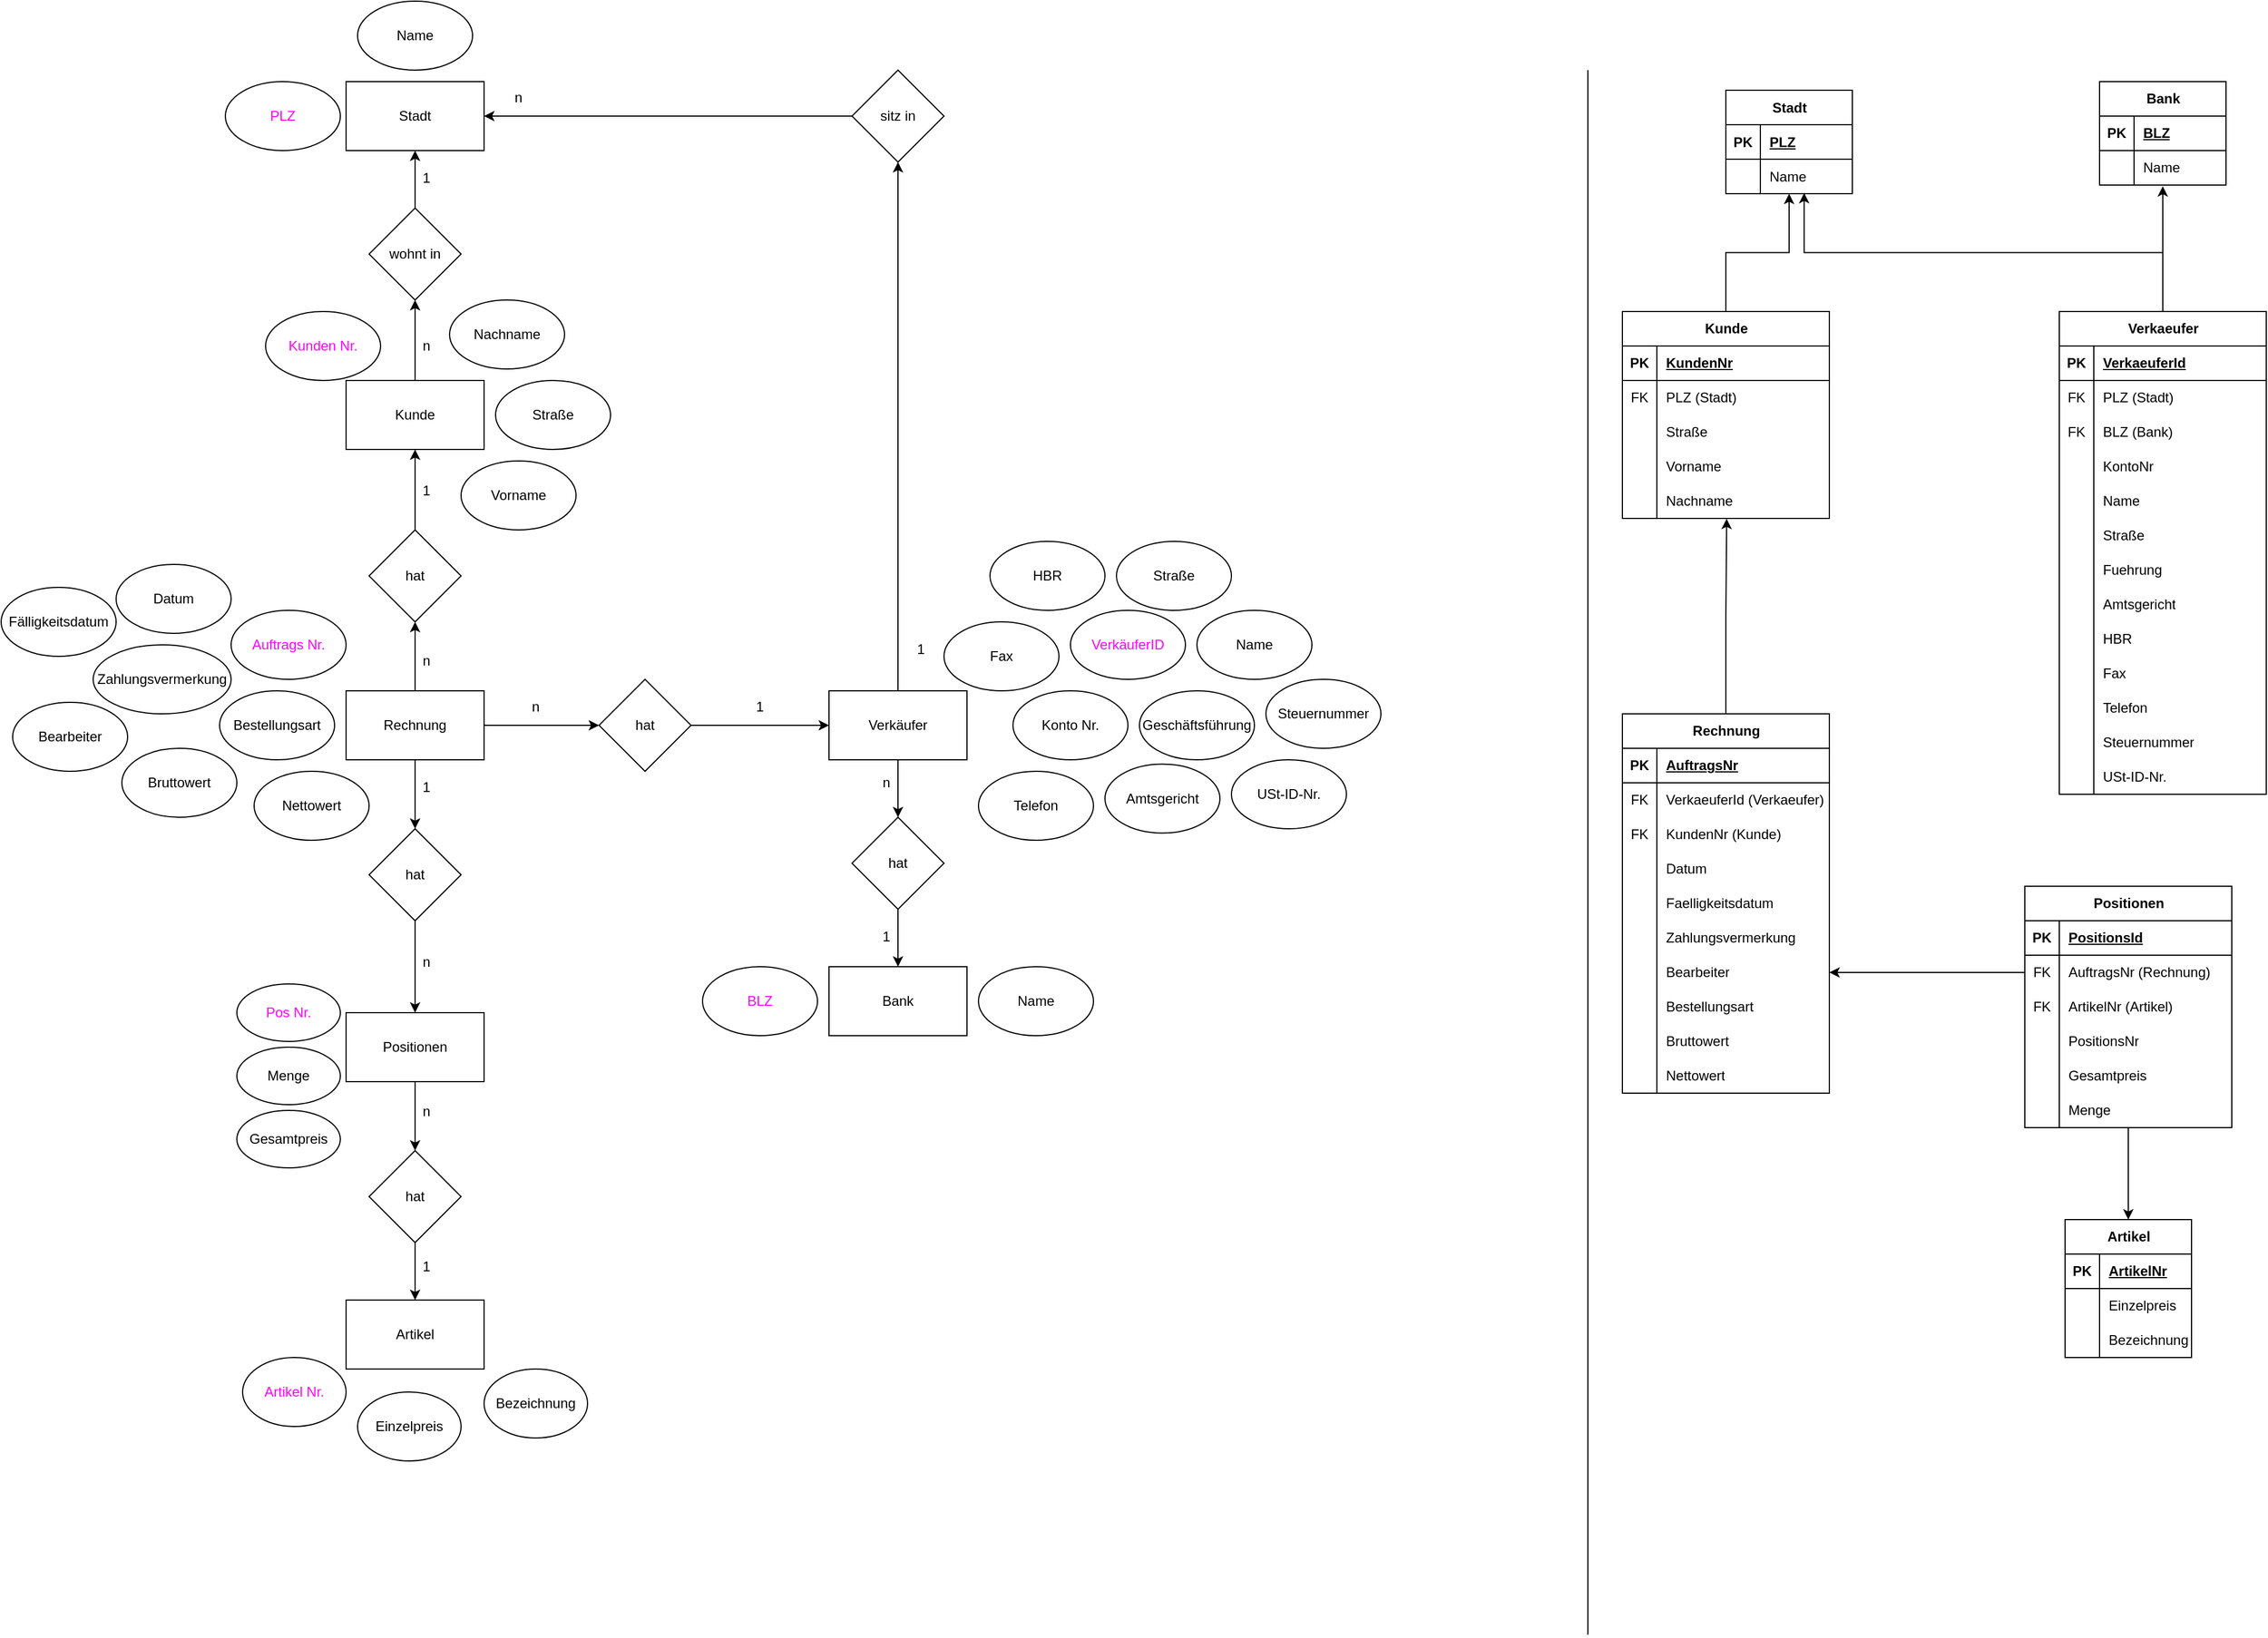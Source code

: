 <mxfile version="24.4.3" type="device">
  <diagram id="R2lEEEUBdFMjLlhIrx00" name="Page-1">
    <mxGraphModel dx="2431" dy="2447" grid="1" gridSize="10" guides="1" tooltips="1" connect="1" arrows="1" fold="1" page="1" pageScale="1" pageWidth="850" pageHeight="1100" math="0" shadow="0" extFonts="Permanent Marker^https://fonts.googleapis.com/css?family=Permanent+Marker">
      <root>
        <mxCell id="0" />
        <mxCell id="1" parent="0" />
        <mxCell id="IlKgG2UdCQ-N60_oD-nC-17" value="" style="edgeStyle=orthogonalEdgeStyle;rounded=0;orthogonalLoop=1;jettySize=auto;html=1;" parent="1" source="IlKgG2UdCQ-N60_oD-nC-8" target="IlKgG2UdCQ-N60_oD-nC-16" edge="1">
          <mxGeometry relative="1" as="geometry" />
        </mxCell>
        <mxCell id="IlKgG2UdCQ-N60_oD-nC-35" value="" style="edgeStyle=orthogonalEdgeStyle;rounded=0;orthogonalLoop=1;jettySize=auto;html=1;" parent="1" source="IlKgG2UdCQ-N60_oD-nC-8" target="IlKgG2UdCQ-N60_oD-nC-34" edge="1">
          <mxGeometry relative="1" as="geometry" />
        </mxCell>
        <mxCell id="IlKgG2UdCQ-N60_oD-nC-56" value="" style="edgeStyle=orthogonalEdgeStyle;rounded=0;orthogonalLoop=1;jettySize=auto;html=1;" parent="1" source="IlKgG2UdCQ-N60_oD-nC-8" target="IlKgG2UdCQ-N60_oD-nC-55" edge="1">
          <mxGeometry relative="1" as="geometry" />
        </mxCell>
        <mxCell id="IlKgG2UdCQ-N60_oD-nC-8" value="Rechnung" style="rounded=0;whiteSpace=wrap;html=1;" parent="1" vertex="1">
          <mxGeometry x="340" y="160" width="120" height="60" as="geometry" />
        </mxCell>
        <mxCell id="IlKgG2UdCQ-N60_oD-nC-9" value="&lt;font style=&quot;&quot; color=&quot;#ff00ff&quot;&gt;Auftrags Nr.&lt;/font&gt;" style="ellipse;whiteSpace=wrap;html=1;" parent="1" vertex="1">
          <mxGeometry x="240" y="90" width="100" height="60" as="geometry" />
        </mxCell>
        <mxCell id="IlKgG2UdCQ-N60_oD-nC-11" value="Datum" style="ellipse;whiteSpace=wrap;html=1;" parent="1" vertex="1">
          <mxGeometry x="140" y="50" width="100" height="60" as="geometry" />
        </mxCell>
        <mxCell id="IlKgG2UdCQ-N60_oD-nC-12" value="Bearbeiter" style="ellipse;whiteSpace=wrap;html=1;" parent="1" vertex="1">
          <mxGeometry x="50" y="170" width="100" height="60" as="geometry" />
        </mxCell>
        <mxCell id="IlKgG2UdCQ-N60_oD-nC-13" value="Bestellungsart" style="ellipse;whiteSpace=wrap;html=1;" parent="1" vertex="1">
          <mxGeometry x="230" y="160" width="100" height="60" as="geometry" />
        </mxCell>
        <mxCell id="IlKgG2UdCQ-N60_oD-nC-19" value="" style="edgeStyle=orthogonalEdgeStyle;rounded=0;orthogonalLoop=1;jettySize=auto;html=1;" parent="1" source="IlKgG2UdCQ-N60_oD-nC-16" target="IlKgG2UdCQ-N60_oD-nC-18" edge="1">
          <mxGeometry relative="1" as="geometry">
            <mxPoint x="400" y="400" as="sourcePoint" />
          </mxGeometry>
        </mxCell>
        <mxCell id="IlKgG2UdCQ-N60_oD-nC-16" value="hat" style="rhombus;whiteSpace=wrap;html=1;rounded=0;" parent="1" vertex="1">
          <mxGeometry x="360" y="280" width="80" height="80" as="geometry" />
        </mxCell>
        <mxCell id="IlKgG2UdCQ-N60_oD-nC-21" value="" style="edgeStyle=orthogonalEdgeStyle;rounded=0;orthogonalLoop=1;jettySize=auto;html=1;" parent="1" source="IlKgG2UdCQ-N60_oD-nC-18" target="IlKgG2UdCQ-N60_oD-nC-20" edge="1">
          <mxGeometry relative="1" as="geometry" />
        </mxCell>
        <mxCell id="IlKgG2UdCQ-N60_oD-nC-18" value="Positionen" style="whiteSpace=wrap;html=1;rounded=0;" parent="1" vertex="1">
          <mxGeometry x="340" y="440" width="120" height="60" as="geometry" />
        </mxCell>
        <mxCell id="IlKgG2UdCQ-N60_oD-nC-23" value="" style="edgeStyle=orthogonalEdgeStyle;rounded=0;orthogonalLoop=1;jettySize=auto;html=1;" parent="1" source="IlKgG2UdCQ-N60_oD-nC-20" target="IlKgG2UdCQ-N60_oD-nC-22" edge="1">
          <mxGeometry relative="1" as="geometry" />
        </mxCell>
        <mxCell id="IlKgG2UdCQ-N60_oD-nC-20" value="hat" style="rhombus;whiteSpace=wrap;html=1;rounded=0;" parent="1" vertex="1">
          <mxGeometry x="360" y="560" width="80" height="80" as="geometry" />
        </mxCell>
        <mxCell id="IlKgG2UdCQ-N60_oD-nC-22" value="Artikel" style="whiteSpace=wrap;html=1;rounded=0;" parent="1" vertex="1">
          <mxGeometry x="340" y="690" width="120" height="60" as="geometry" />
        </mxCell>
        <mxCell id="IlKgG2UdCQ-N60_oD-nC-24" value="Nettowert" style="ellipse;whiteSpace=wrap;html=1;" parent="1" vertex="1">
          <mxGeometry x="260" y="230" width="100" height="60" as="geometry" />
        </mxCell>
        <mxCell id="IlKgG2UdCQ-N60_oD-nC-25" value="Bruttowert" style="ellipse;whiteSpace=wrap;html=1;" parent="1" vertex="1">
          <mxGeometry x="145" y="210" width="100" height="60" as="geometry" />
        </mxCell>
        <mxCell id="IlKgG2UdCQ-N60_oD-nC-26" value="&lt;font style=&quot;&quot; color=&quot;#ff00ff&quot;&gt;Artikel Nr.&lt;/font&gt;" style="ellipse;whiteSpace=wrap;html=1;" parent="1" vertex="1">
          <mxGeometry x="250" y="740" width="90" height="60" as="geometry" />
        </mxCell>
        <mxCell id="IlKgG2UdCQ-N60_oD-nC-27" value="Bezeichnung" style="ellipse;whiteSpace=wrap;html=1;" parent="1" vertex="1">
          <mxGeometry x="460" y="750" width="90" height="60" as="geometry" />
        </mxCell>
        <mxCell id="IlKgG2UdCQ-N60_oD-nC-28" value="Einzelpreis" style="ellipse;whiteSpace=wrap;html=1;" parent="1" vertex="1">
          <mxGeometry x="350" y="770" width="90" height="60" as="geometry" />
        </mxCell>
        <mxCell id="IlKgG2UdCQ-N60_oD-nC-29" value="Fälligkeitsdatum" style="ellipse;whiteSpace=wrap;html=1;" parent="1" vertex="1">
          <mxGeometry x="40" y="70" width="100" height="60" as="geometry" />
        </mxCell>
        <mxCell id="IlKgG2UdCQ-N60_oD-nC-30" value="Zahlungsvermerkung" style="ellipse;whiteSpace=wrap;html=1;" parent="1" vertex="1">
          <mxGeometry x="120" y="120" width="120" height="60" as="geometry" />
        </mxCell>
        <mxCell id="IlKgG2UdCQ-N60_oD-nC-31" value="&lt;font style=&quot;&quot; color=&quot;#ff00ff&quot;&gt;Pos Nr.&lt;/font&gt;" style="ellipse;whiteSpace=wrap;html=1;" parent="1" vertex="1">
          <mxGeometry x="245" y="415" width="90" height="50" as="geometry" />
        </mxCell>
        <mxCell id="IlKgG2UdCQ-N60_oD-nC-44" value="" style="edgeStyle=orthogonalEdgeStyle;rounded=0;orthogonalLoop=1;jettySize=auto;html=1;" parent="1" source="IlKgG2UdCQ-N60_oD-nC-32" target="IlKgG2UdCQ-N60_oD-nC-43" edge="1">
          <mxGeometry relative="1" as="geometry" />
        </mxCell>
        <mxCell id="IlKgG2UdCQ-N60_oD-nC-32" value="Kunde" style="whiteSpace=wrap;html=1;rounded=0;" parent="1" vertex="1">
          <mxGeometry x="340" y="-110" width="120" height="60" as="geometry" />
        </mxCell>
        <mxCell id="IlKgG2UdCQ-N60_oD-nC-36" value="" style="edgeStyle=orthogonalEdgeStyle;rounded=0;orthogonalLoop=1;jettySize=auto;html=1;" parent="1" source="IlKgG2UdCQ-N60_oD-nC-34" target="IlKgG2UdCQ-N60_oD-nC-32" edge="1">
          <mxGeometry relative="1" as="geometry" />
        </mxCell>
        <mxCell id="IlKgG2UdCQ-N60_oD-nC-34" value="hat" style="rhombus;whiteSpace=wrap;html=1;rounded=0;" parent="1" vertex="1">
          <mxGeometry x="360" y="20" width="80" height="80" as="geometry" />
        </mxCell>
        <mxCell id="IlKgG2UdCQ-N60_oD-nC-37" value="&lt;font style=&quot;&quot; color=&quot;#ff00ff&quot;&gt;Kunden Nr.&lt;/font&gt;" style="ellipse;whiteSpace=wrap;html=1;" parent="1" vertex="1">
          <mxGeometry x="270" y="-170" width="100" height="60" as="geometry" />
        </mxCell>
        <mxCell id="IlKgG2UdCQ-N60_oD-nC-38" value="Vorname" style="ellipse;whiteSpace=wrap;html=1;" parent="1" vertex="1">
          <mxGeometry x="440" y="-40" width="100" height="60" as="geometry" />
        </mxCell>
        <mxCell id="IlKgG2UdCQ-N60_oD-nC-39" value="Nachname" style="ellipse;whiteSpace=wrap;html=1;" parent="1" vertex="1">
          <mxGeometry x="430" y="-180" width="100" height="60" as="geometry" />
        </mxCell>
        <mxCell id="IlKgG2UdCQ-N60_oD-nC-40" value="Straße" style="ellipse;whiteSpace=wrap;html=1;" parent="1" vertex="1">
          <mxGeometry x="470" y="-110" width="100" height="60" as="geometry" />
        </mxCell>
        <mxCell id="IlKgG2UdCQ-N60_oD-nC-46" value="" style="edgeStyle=orthogonalEdgeStyle;rounded=0;orthogonalLoop=1;jettySize=auto;html=1;" parent="1" source="IlKgG2UdCQ-N60_oD-nC-43" target="IlKgG2UdCQ-N60_oD-nC-45" edge="1">
          <mxGeometry relative="1" as="geometry" />
        </mxCell>
        <mxCell id="IlKgG2UdCQ-N60_oD-nC-43" value="wohnt in" style="rhombus;whiteSpace=wrap;html=1;rounded=0;" parent="1" vertex="1">
          <mxGeometry x="360" y="-260" width="80" height="80" as="geometry" />
        </mxCell>
        <mxCell id="IlKgG2UdCQ-N60_oD-nC-45" value="Stadt" style="whiteSpace=wrap;html=1;rounded=0;" parent="1" vertex="1">
          <mxGeometry x="340" y="-370" width="120" height="60" as="geometry" />
        </mxCell>
        <mxCell id="IlKgG2UdCQ-N60_oD-nC-47" value="&lt;font style=&quot;&quot; color=&quot;#ff00ff&quot;&gt;PLZ&lt;/font&gt;" style="ellipse;whiteSpace=wrap;html=1;" parent="1" vertex="1">
          <mxGeometry x="235" y="-370" width="100" height="60" as="geometry" />
        </mxCell>
        <mxCell id="IlKgG2UdCQ-N60_oD-nC-51" value="Name" style="ellipse;whiteSpace=wrap;html=1;" parent="1" vertex="1">
          <mxGeometry x="350" y="-440" width="100" height="60" as="geometry" />
        </mxCell>
        <mxCell id="IlKgG2UdCQ-N60_oD-nC-53" value="Menge" style="ellipse;whiteSpace=wrap;html=1;" parent="1" vertex="1">
          <mxGeometry x="245" y="470" width="90" height="50" as="geometry" />
        </mxCell>
        <mxCell id="IlKgG2UdCQ-N60_oD-nC-54" value="Gesamtpreis" style="ellipse;whiteSpace=wrap;html=1;" parent="1" vertex="1">
          <mxGeometry x="245" y="525" width="90" height="50" as="geometry" />
        </mxCell>
        <mxCell id="IlKgG2UdCQ-N60_oD-nC-58" value="" style="edgeStyle=orthogonalEdgeStyle;rounded=0;orthogonalLoop=1;jettySize=auto;html=1;" parent="1" source="IlKgG2UdCQ-N60_oD-nC-55" target="IlKgG2UdCQ-N60_oD-nC-57" edge="1">
          <mxGeometry relative="1" as="geometry" />
        </mxCell>
        <mxCell id="IlKgG2UdCQ-N60_oD-nC-55" value="hat" style="rhombus;whiteSpace=wrap;html=1;rounded=0;" parent="1" vertex="1">
          <mxGeometry x="560" y="150" width="80" height="80" as="geometry" />
        </mxCell>
        <mxCell id="IlKgG2UdCQ-N60_oD-nC-64" value="" style="edgeStyle=orthogonalEdgeStyle;rounded=0;orthogonalLoop=1;jettySize=auto;html=1;" parent="1" source="IlKgG2UdCQ-N60_oD-nC-57" edge="1">
          <mxGeometry relative="1" as="geometry">
            <mxPoint x="820" y="270" as="targetPoint" />
          </mxGeometry>
        </mxCell>
        <mxCell id="IlKgG2UdCQ-N60_oD-nC-106" value="" style="edgeStyle=orthogonalEdgeStyle;rounded=0;orthogonalLoop=1;jettySize=auto;html=1;" parent="1" source="IlKgG2UdCQ-N60_oD-nC-57" target="IlKgG2UdCQ-N60_oD-nC-105" edge="1">
          <mxGeometry relative="1" as="geometry" />
        </mxCell>
        <mxCell id="IlKgG2UdCQ-N60_oD-nC-57" value="Verkäufer" style="whiteSpace=wrap;html=1;rounded=0;" parent="1" vertex="1">
          <mxGeometry x="760" y="160" width="120" height="60" as="geometry" />
        </mxCell>
        <mxCell id="IlKgG2UdCQ-N60_oD-nC-59" value="Name" style="ellipse;whiteSpace=wrap;html=1;" parent="1" vertex="1">
          <mxGeometry x="1080" y="90" width="100" height="60" as="geometry" />
        </mxCell>
        <mxCell id="IlKgG2UdCQ-N60_oD-nC-60" value="Straße" style="ellipse;whiteSpace=wrap;html=1;" parent="1" vertex="1">
          <mxGeometry x="1010" y="30" width="100" height="60" as="geometry" />
        </mxCell>
        <mxCell id="IlKgG2UdCQ-N60_oD-nC-62" value="Geschäftsführung" style="ellipse;whiteSpace=wrap;html=1;" parent="1" vertex="1">
          <mxGeometry x="1030" y="160" width="100" height="60" as="geometry" />
        </mxCell>
        <mxCell id="IlKgG2UdCQ-N60_oD-nC-67" value="Name" style="ellipse;whiteSpace=wrap;html=1;" parent="1" vertex="1">
          <mxGeometry x="890" y="400" width="100" height="60" as="geometry" />
        </mxCell>
        <mxCell id="IlKgG2UdCQ-N60_oD-nC-68" value="Steuernummer" style="ellipse;whiteSpace=wrap;html=1;" parent="1" vertex="1">
          <mxGeometry x="1140" y="150" width="100" height="60" as="geometry" />
        </mxCell>
        <mxCell id="IlKgG2UdCQ-N60_oD-nC-73" value="" style="edgeStyle=orthogonalEdgeStyle;rounded=0;orthogonalLoop=1;jettySize=auto;html=1;" parent="1" source="IlKgG2UdCQ-N60_oD-nC-70" target="IlKgG2UdCQ-N60_oD-nC-72" edge="1">
          <mxGeometry relative="1" as="geometry" />
        </mxCell>
        <mxCell id="IlKgG2UdCQ-N60_oD-nC-70" value="hat" style="rhombus;whiteSpace=wrap;html=1;rounded=0;" parent="1" vertex="1">
          <mxGeometry x="780" y="270" width="80" height="80" as="geometry" />
        </mxCell>
        <mxCell id="IlKgG2UdCQ-N60_oD-nC-72" value="Bank" style="whiteSpace=wrap;html=1;rounded=0;" parent="1" vertex="1">
          <mxGeometry x="760" y="400" width="120" height="60" as="geometry" />
        </mxCell>
        <mxCell id="IlKgG2UdCQ-N60_oD-nC-74" value="Konto Nr." style="ellipse;whiteSpace=wrap;html=1;" parent="1" vertex="1">
          <mxGeometry x="920" y="160" width="100" height="60" as="geometry" />
        </mxCell>
        <mxCell id="IlKgG2UdCQ-N60_oD-nC-75" value="&lt;font color=&quot;#ff00ff&quot;&gt;BLZ&lt;/font&gt;" style="ellipse;whiteSpace=wrap;html=1;" parent="1" vertex="1">
          <mxGeometry x="650" y="400" width="100" height="60" as="geometry" />
        </mxCell>
        <mxCell id="IlKgG2UdCQ-N60_oD-nC-76" value="USt-ID-Nr." style="ellipse;whiteSpace=wrap;html=1;" parent="1" vertex="1">
          <mxGeometry x="1110" y="220" width="100" height="60" as="geometry" />
        </mxCell>
        <mxCell id="IlKgG2UdCQ-N60_oD-nC-78" value="Telefon" style="ellipse;whiteSpace=wrap;html=1;" parent="1" vertex="1">
          <mxGeometry x="890" y="230" width="100" height="60" as="geometry" />
        </mxCell>
        <mxCell id="IlKgG2UdCQ-N60_oD-nC-79" value="Fax" style="ellipse;whiteSpace=wrap;html=1;" parent="1" vertex="1">
          <mxGeometry x="860" y="100" width="100" height="60" as="geometry" />
        </mxCell>
        <mxCell id="IlKgG2UdCQ-N60_oD-nC-88" value="HBR" style="ellipse;whiteSpace=wrap;html=1;" parent="1" vertex="1">
          <mxGeometry x="900" y="30" width="100" height="60" as="geometry" />
        </mxCell>
        <mxCell id="IlKgG2UdCQ-N60_oD-nC-89" value="Amtsgericht" style="ellipse;whiteSpace=wrap;html=1;" parent="1" vertex="1">
          <mxGeometry x="1000" y="223.75" width="100" height="60" as="geometry" />
        </mxCell>
        <mxCell id="IlKgG2UdCQ-N60_oD-nC-90" value="n" style="text;html=1;align=center;verticalAlign=middle;whiteSpace=wrap;rounded=0;" parent="1" vertex="1">
          <mxGeometry x="780" y="225" width="60" height="30" as="geometry" />
        </mxCell>
        <mxCell id="IlKgG2UdCQ-N60_oD-nC-92" value="1" style="text;html=1;align=center;verticalAlign=middle;whiteSpace=wrap;rounded=0;" parent="1" vertex="1">
          <mxGeometry x="780" y="360" width="60" height="27.5" as="geometry" />
        </mxCell>
        <mxCell id="IlKgG2UdCQ-N60_oD-nC-94" value="n" style="text;html=1;align=center;verticalAlign=middle;whiteSpace=wrap;rounded=0;" parent="1" vertex="1">
          <mxGeometry x="475" y="160" width="60" height="27.5" as="geometry" />
        </mxCell>
        <mxCell id="IlKgG2UdCQ-N60_oD-nC-95" value="1" style="text;html=1;align=center;verticalAlign=middle;whiteSpace=wrap;rounded=0;" parent="1" vertex="1">
          <mxGeometry x="670" y="160" width="60" height="27.5" as="geometry" />
        </mxCell>
        <mxCell id="IlKgG2UdCQ-N60_oD-nC-96" value="1" style="text;html=1;align=center;verticalAlign=middle;whiteSpace=wrap;rounded=0;" parent="1" vertex="1">
          <mxGeometry x="380" y="230" width="60" height="27.5" as="geometry" />
        </mxCell>
        <mxCell id="IlKgG2UdCQ-N60_oD-nC-97" value="n" style="text;html=1;align=center;verticalAlign=middle;whiteSpace=wrap;rounded=0;" parent="1" vertex="1">
          <mxGeometry x="380" y="382.5" width="60" height="27.5" as="geometry" />
        </mxCell>
        <mxCell id="IlKgG2UdCQ-N60_oD-nC-98" value="n" style="text;html=1;align=center;verticalAlign=middle;whiteSpace=wrap;rounded=0;" parent="1" vertex="1">
          <mxGeometry x="380" y="512.5" width="60" height="27.5" as="geometry" />
        </mxCell>
        <mxCell id="IlKgG2UdCQ-N60_oD-nC-99" value="1" style="text;html=1;align=center;verticalAlign=middle;whiteSpace=wrap;rounded=0;" parent="1" vertex="1">
          <mxGeometry x="380" y="647.5" width="60" height="27.5" as="geometry" />
        </mxCell>
        <mxCell id="IlKgG2UdCQ-N60_oD-nC-100" value="n" style="text;html=1;align=center;verticalAlign=middle;whiteSpace=wrap;rounded=0;" parent="1" vertex="1">
          <mxGeometry x="380" y="120" width="60" height="27.5" as="geometry" />
        </mxCell>
        <mxCell id="IlKgG2UdCQ-N60_oD-nC-101" value="1" style="text;html=1;align=center;verticalAlign=middle;whiteSpace=wrap;rounded=0;" parent="1" vertex="1">
          <mxGeometry x="380" y="-27.5" width="60" height="27.5" as="geometry" />
        </mxCell>
        <mxCell id="IlKgG2UdCQ-N60_oD-nC-102" value="n" style="text;html=1;align=center;verticalAlign=middle;whiteSpace=wrap;rounded=0;" parent="1" vertex="1">
          <mxGeometry x="380" y="-153.75" width="60" height="27.5" as="geometry" />
        </mxCell>
        <mxCell id="IlKgG2UdCQ-N60_oD-nC-103" value="1" style="text;html=1;align=center;verticalAlign=middle;whiteSpace=wrap;rounded=0;" parent="1" vertex="1">
          <mxGeometry x="380" y="-300" width="60" height="27.5" as="geometry" />
        </mxCell>
        <mxCell id="IlKgG2UdCQ-N60_oD-nC-108" value="" style="edgeStyle=orthogonalEdgeStyle;rounded=0;orthogonalLoop=1;jettySize=auto;html=1;entryX=1;entryY=0.5;entryDx=0;entryDy=0;" parent="1" source="IlKgG2UdCQ-N60_oD-nC-105" target="IlKgG2UdCQ-N60_oD-nC-45" edge="1">
          <mxGeometry relative="1" as="geometry">
            <mxPoint x="720" y="-340" as="targetPoint" />
          </mxGeometry>
        </mxCell>
        <mxCell id="IlKgG2UdCQ-N60_oD-nC-105" value="sitz in" style="rhombus;whiteSpace=wrap;html=1;rounded=0;" parent="1" vertex="1">
          <mxGeometry x="780" y="-380" width="80" height="80" as="geometry" />
        </mxCell>
        <mxCell id="IlKgG2UdCQ-N60_oD-nC-109" value="n" style="text;html=1;align=center;verticalAlign=middle;whiteSpace=wrap;rounded=0;" parent="1" vertex="1">
          <mxGeometry x="460" y="-370" width="60" height="27.5" as="geometry" />
        </mxCell>
        <mxCell id="IlKgG2UdCQ-N60_oD-nC-110" value="1" style="text;html=1;align=center;verticalAlign=middle;whiteSpace=wrap;rounded=0;" parent="1" vertex="1">
          <mxGeometry x="810" y="110" width="60" height="27.5" as="geometry" />
        </mxCell>
        <mxCell id="IlKgG2UdCQ-N60_oD-nC-111" value="&lt;font color=&quot;#ff00ff&quot;&gt;VerkäuferID&lt;/font&gt;" style="ellipse;whiteSpace=wrap;html=1;" parent="1" vertex="1">
          <mxGeometry x="970" y="90" width="100" height="60" as="geometry" />
        </mxCell>
        <mxCell id="IlKgG2UdCQ-N60_oD-nC-113" value="Stadt" style="shape=table;startSize=30;container=1;collapsible=1;childLayout=tableLayout;fixedRows=1;rowLines=0;fontStyle=1;align=center;resizeLast=1;html=1;" parent="1" vertex="1">
          <mxGeometry x="1540" y="-362.5" width="110" height="90" as="geometry" />
        </mxCell>
        <mxCell id="IlKgG2UdCQ-N60_oD-nC-114" value="" style="shape=tableRow;horizontal=0;startSize=0;swimlaneHead=0;swimlaneBody=0;fillColor=none;collapsible=0;dropTarget=0;points=[[0,0.5],[1,0.5]];portConstraint=eastwest;top=0;left=0;right=0;bottom=1;" parent="IlKgG2UdCQ-N60_oD-nC-113" vertex="1">
          <mxGeometry y="30" width="110" height="30" as="geometry" />
        </mxCell>
        <mxCell id="IlKgG2UdCQ-N60_oD-nC-115" value="PK" style="shape=partialRectangle;connectable=0;fillColor=none;top=0;left=0;bottom=0;right=0;fontStyle=1;overflow=hidden;whiteSpace=wrap;html=1;" parent="IlKgG2UdCQ-N60_oD-nC-114" vertex="1">
          <mxGeometry width="30" height="30" as="geometry">
            <mxRectangle width="30" height="30" as="alternateBounds" />
          </mxGeometry>
        </mxCell>
        <mxCell id="IlKgG2UdCQ-N60_oD-nC-116" value="PLZ" style="shape=partialRectangle;connectable=0;fillColor=none;top=0;left=0;bottom=0;right=0;align=left;spacingLeft=6;fontStyle=5;overflow=hidden;whiteSpace=wrap;html=1;" parent="IlKgG2UdCQ-N60_oD-nC-114" vertex="1">
          <mxGeometry x="30" width="80" height="30" as="geometry">
            <mxRectangle width="80" height="30" as="alternateBounds" />
          </mxGeometry>
        </mxCell>
        <mxCell id="IlKgG2UdCQ-N60_oD-nC-117" value="" style="shape=tableRow;horizontal=0;startSize=0;swimlaneHead=0;swimlaneBody=0;fillColor=none;collapsible=0;dropTarget=0;points=[[0,0.5],[1,0.5]];portConstraint=eastwest;top=0;left=0;right=0;bottom=0;" parent="IlKgG2UdCQ-N60_oD-nC-113" vertex="1">
          <mxGeometry y="60" width="110" height="30" as="geometry" />
        </mxCell>
        <mxCell id="IlKgG2UdCQ-N60_oD-nC-118" value="" style="shape=partialRectangle;connectable=0;fillColor=none;top=0;left=0;bottom=0;right=0;editable=1;overflow=hidden;whiteSpace=wrap;html=1;" parent="IlKgG2UdCQ-N60_oD-nC-117" vertex="1">
          <mxGeometry width="30" height="30" as="geometry">
            <mxRectangle width="30" height="30" as="alternateBounds" />
          </mxGeometry>
        </mxCell>
        <mxCell id="IlKgG2UdCQ-N60_oD-nC-119" value="Name" style="shape=partialRectangle;connectable=0;fillColor=none;top=0;left=0;bottom=0;right=0;align=left;spacingLeft=6;overflow=hidden;whiteSpace=wrap;html=1;" parent="IlKgG2UdCQ-N60_oD-nC-117" vertex="1">
          <mxGeometry x="30" width="80" height="30" as="geometry">
            <mxRectangle width="80" height="30" as="alternateBounds" />
          </mxGeometry>
        </mxCell>
        <mxCell id="IlKgG2UdCQ-N60_oD-nC-126" value="" style="endArrow=none;html=1;rounded=0;" parent="1" edge="1">
          <mxGeometry width="50" height="50" relative="1" as="geometry">
            <mxPoint x="1420" y="981.176" as="sourcePoint" />
            <mxPoint x="1420" y="-380" as="targetPoint" />
          </mxGeometry>
        </mxCell>
        <mxCell id="IlKgG2UdCQ-N60_oD-nC-193" style="edgeStyle=orthogonalEdgeStyle;rounded=0;orthogonalLoop=1;jettySize=auto;html=1;entryX=0.5;entryY=1;entryDx=0;entryDy=0;" parent="1" source="IlKgG2UdCQ-N60_oD-nC-179" target="IlKgG2UdCQ-N60_oD-nC-113" edge="1">
          <mxGeometry relative="1" as="geometry" />
        </mxCell>
        <mxCell id="IlKgG2UdCQ-N60_oD-nC-179" value="Kunde" style="shape=table;startSize=30;container=1;collapsible=1;childLayout=tableLayout;fixedRows=1;rowLines=0;fontStyle=1;align=center;resizeLast=1;html=1;" parent="1" vertex="1">
          <mxGeometry x="1450" y="-170" width="180" height="180" as="geometry" />
        </mxCell>
        <mxCell id="IlKgG2UdCQ-N60_oD-nC-180" value="" style="shape=tableRow;horizontal=0;startSize=0;swimlaneHead=0;swimlaneBody=0;fillColor=none;collapsible=0;dropTarget=0;points=[[0,0.5],[1,0.5]];portConstraint=eastwest;top=0;left=0;right=0;bottom=1;" parent="IlKgG2UdCQ-N60_oD-nC-179" vertex="1">
          <mxGeometry y="30" width="180" height="30" as="geometry" />
        </mxCell>
        <mxCell id="IlKgG2UdCQ-N60_oD-nC-181" value="PK" style="shape=partialRectangle;connectable=0;fillColor=none;top=0;left=0;bottom=0;right=0;fontStyle=1;overflow=hidden;whiteSpace=wrap;html=1;" parent="IlKgG2UdCQ-N60_oD-nC-180" vertex="1">
          <mxGeometry width="30" height="30" as="geometry">
            <mxRectangle width="30" height="30" as="alternateBounds" />
          </mxGeometry>
        </mxCell>
        <mxCell id="IlKgG2UdCQ-N60_oD-nC-182" value="KundenNr" style="shape=partialRectangle;connectable=0;fillColor=none;top=0;left=0;bottom=0;right=0;align=left;spacingLeft=6;fontStyle=5;overflow=hidden;whiteSpace=wrap;html=1;" parent="IlKgG2UdCQ-N60_oD-nC-180" vertex="1">
          <mxGeometry x="30" width="150" height="30" as="geometry">
            <mxRectangle width="150" height="30" as="alternateBounds" />
          </mxGeometry>
        </mxCell>
        <mxCell id="IlKgG2UdCQ-N60_oD-nC-183" value="" style="shape=tableRow;horizontal=0;startSize=0;swimlaneHead=0;swimlaneBody=0;fillColor=none;collapsible=0;dropTarget=0;points=[[0,0.5],[1,0.5]];portConstraint=eastwest;top=0;left=0;right=0;bottom=0;" parent="IlKgG2UdCQ-N60_oD-nC-179" vertex="1">
          <mxGeometry y="60" width="180" height="30" as="geometry" />
        </mxCell>
        <mxCell id="IlKgG2UdCQ-N60_oD-nC-184" value="FK" style="shape=partialRectangle;connectable=0;fillColor=none;top=0;left=0;bottom=0;right=0;editable=1;overflow=hidden;whiteSpace=wrap;html=1;" parent="IlKgG2UdCQ-N60_oD-nC-183" vertex="1">
          <mxGeometry width="30" height="30" as="geometry">
            <mxRectangle width="30" height="30" as="alternateBounds" />
          </mxGeometry>
        </mxCell>
        <mxCell id="IlKgG2UdCQ-N60_oD-nC-185" value="PLZ (Stadt)" style="shape=partialRectangle;connectable=0;fillColor=none;top=0;left=0;bottom=0;right=0;align=left;spacingLeft=6;overflow=hidden;whiteSpace=wrap;html=1;" parent="IlKgG2UdCQ-N60_oD-nC-183" vertex="1">
          <mxGeometry x="30" width="150" height="30" as="geometry">
            <mxRectangle width="150" height="30" as="alternateBounds" />
          </mxGeometry>
        </mxCell>
        <mxCell id="IlKgG2UdCQ-N60_oD-nC-186" value="" style="shape=tableRow;horizontal=0;startSize=0;swimlaneHead=0;swimlaneBody=0;fillColor=none;collapsible=0;dropTarget=0;points=[[0,0.5],[1,0.5]];portConstraint=eastwest;top=0;left=0;right=0;bottom=0;" parent="IlKgG2UdCQ-N60_oD-nC-179" vertex="1">
          <mxGeometry y="90" width="180" height="30" as="geometry" />
        </mxCell>
        <mxCell id="IlKgG2UdCQ-N60_oD-nC-187" value="" style="shape=partialRectangle;connectable=0;fillColor=none;top=0;left=0;bottom=0;right=0;editable=1;overflow=hidden;whiteSpace=wrap;html=1;" parent="IlKgG2UdCQ-N60_oD-nC-186" vertex="1">
          <mxGeometry width="30" height="30" as="geometry">
            <mxRectangle width="30" height="30" as="alternateBounds" />
          </mxGeometry>
        </mxCell>
        <mxCell id="IlKgG2UdCQ-N60_oD-nC-188" value="Straße" style="shape=partialRectangle;connectable=0;fillColor=none;top=0;left=0;bottom=0;right=0;align=left;spacingLeft=6;overflow=hidden;whiteSpace=wrap;html=1;" parent="IlKgG2UdCQ-N60_oD-nC-186" vertex="1">
          <mxGeometry x="30" width="150" height="30" as="geometry">
            <mxRectangle width="150" height="30" as="alternateBounds" />
          </mxGeometry>
        </mxCell>
        <mxCell id="IlKgG2UdCQ-N60_oD-nC-189" value="" style="shape=tableRow;horizontal=0;startSize=0;swimlaneHead=0;swimlaneBody=0;fillColor=none;collapsible=0;dropTarget=0;points=[[0,0.5],[1,0.5]];portConstraint=eastwest;top=0;left=0;right=0;bottom=0;" parent="IlKgG2UdCQ-N60_oD-nC-179" vertex="1">
          <mxGeometry y="120" width="180" height="30" as="geometry" />
        </mxCell>
        <mxCell id="IlKgG2UdCQ-N60_oD-nC-190" value="" style="shape=partialRectangle;connectable=0;fillColor=none;top=0;left=0;bottom=0;right=0;editable=1;overflow=hidden;whiteSpace=wrap;html=1;" parent="IlKgG2UdCQ-N60_oD-nC-189" vertex="1">
          <mxGeometry width="30" height="30" as="geometry">
            <mxRectangle width="30" height="30" as="alternateBounds" />
          </mxGeometry>
        </mxCell>
        <mxCell id="IlKgG2UdCQ-N60_oD-nC-191" value="Vorname" style="shape=partialRectangle;connectable=0;fillColor=none;top=0;left=0;bottom=0;right=0;align=left;spacingLeft=6;overflow=hidden;whiteSpace=wrap;html=1;" parent="IlKgG2UdCQ-N60_oD-nC-189" vertex="1">
          <mxGeometry x="30" width="150" height="30" as="geometry">
            <mxRectangle width="150" height="30" as="alternateBounds" />
          </mxGeometry>
        </mxCell>
        <mxCell id="IlKgG2UdCQ-N60_oD-nC-194" value="" style="shape=tableRow;horizontal=0;startSize=0;swimlaneHead=0;swimlaneBody=0;fillColor=none;collapsible=0;dropTarget=0;points=[[0,0.5],[1,0.5]];portConstraint=eastwest;top=0;left=0;right=0;bottom=0;" parent="IlKgG2UdCQ-N60_oD-nC-179" vertex="1">
          <mxGeometry y="150" width="180" height="30" as="geometry" />
        </mxCell>
        <mxCell id="IlKgG2UdCQ-N60_oD-nC-195" value="" style="shape=partialRectangle;connectable=0;fillColor=none;top=0;left=0;bottom=0;right=0;editable=1;overflow=hidden;whiteSpace=wrap;html=1;" parent="IlKgG2UdCQ-N60_oD-nC-194" vertex="1">
          <mxGeometry width="30" height="30" as="geometry">
            <mxRectangle width="30" height="30" as="alternateBounds" />
          </mxGeometry>
        </mxCell>
        <mxCell id="IlKgG2UdCQ-N60_oD-nC-196" value="Nachname" style="shape=partialRectangle;connectable=0;fillColor=none;top=0;left=0;bottom=0;right=0;align=left;spacingLeft=6;overflow=hidden;whiteSpace=wrap;html=1;" parent="IlKgG2UdCQ-N60_oD-nC-194" vertex="1">
          <mxGeometry x="30" width="150" height="30" as="geometry">
            <mxRectangle width="150" height="30" as="alternateBounds" />
          </mxGeometry>
        </mxCell>
        <mxCell id="IlKgG2UdCQ-N60_oD-nC-197" value="Verkaeufer" style="shape=table;startSize=30;container=1;collapsible=1;childLayout=tableLayout;fixedRows=1;rowLines=0;fontStyle=1;align=center;resizeLast=1;html=1;" parent="1" vertex="1">
          <mxGeometry x="1830" y="-170" width="180" height="420" as="geometry" />
        </mxCell>
        <mxCell id="IlKgG2UdCQ-N60_oD-nC-198" value="" style="shape=tableRow;horizontal=0;startSize=0;swimlaneHead=0;swimlaneBody=0;fillColor=none;collapsible=0;dropTarget=0;points=[[0,0.5],[1,0.5]];portConstraint=eastwest;top=0;left=0;right=0;bottom=1;" parent="IlKgG2UdCQ-N60_oD-nC-197" vertex="1">
          <mxGeometry y="30" width="180" height="30" as="geometry" />
        </mxCell>
        <mxCell id="IlKgG2UdCQ-N60_oD-nC-199" value="PK" style="shape=partialRectangle;connectable=0;fillColor=none;top=0;left=0;bottom=0;right=0;fontStyle=1;overflow=hidden;whiteSpace=wrap;html=1;" parent="IlKgG2UdCQ-N60_oD-nC-198" vertex="1">
          <mxGeometry width="30" height="30" as="geometry">
            <mxRectangle width="30" height="30" as="alternateBounds" />
          </mxGeometry>
        </mxCell>
        <mxCell id="IlKgG2UdCQ-N60_oD-nC-200" value="VerkaeuferId" style="shape=partialRectangle;connectable=0;fillColor=none;top=0;left=0;bottom=0;right=0;align=left;spacingLeft=6;fontStyle=5;overflow=hidden;whiteSpace=wrap;html=1;" parent="IlKgG2UdCQ-N60_oD-nC-198" vertex="1">
          <mxGeometry x="30" width="150" height="30" as="geometry">
            <mxRectangle width="150" height="30" as="alternateBounds" />
          </mxGeometry>
        </mxCell>
        <mxCell id="IlKgG2UdCQ-N60_oD-nC-201" value="" style="shape=tableRow;horizontal=0;startSize=0;swimlaneHead=0;swimlaneBody=0;fillColor=none;collapsible=0;dropTarget=0;points=[[0,0.5],[1,0.5]];portConstraint=eastwest;top=0;left=0;right=0;bottom=0;" parent="IlKgG2UdCQ-N60_oD-nC-197" vertex="1">
          <mxGeometry y="60" width="180" height="30" as="geometry" />
        </mxCell>
        <mxCell id="IlKgG2UdCQ-N60_oD-nC-202" value="FK" style="shape=partialRectangle;connectable=0;fillColor=none;top=0;left=0;bottom=0;right=0;editable=1;overflow=hidden;whiteSpace=wrap;html=1;" parent="IlKgG2UdCQ-N60_oD-nC-201" vertex="1">
          <mxGeometry width="30" height="30" as="geometry">
            <mxRectangle width="30" height="30" as="alternateBounds" />
          </mxGeometry>
        </mxCell>
        <mxCell id="IlKgG2UdCQ-N60_oD-nC-203" value="PLZ (Stadt)" style="shape=partialRectangle;connectable=0;fillColor=none;top=0;left=0;bottom=0;right=0;align=left;spacingLeft=6;overflow=hidden;whiteSpace=wrap;html=1;" parent="IlKgG2UdCQ-N60_oD-nC-201" vertex="1">
          <mxGeometry x="30" width="150" height="30" as="geometry">
            <mxRectangle width="150" height="30" as="alternateBounds" />
          </mxGeometry>
        </mxCell>
        <mxCell id="IlKgG2UdCQ-N60_oD-nC-204" value="" style="shape=tableRow;horizontal=0;startSize=0;swimlaneHead=0;swimlaneBody=0;fillColor=none;collapsible=0;dropTarget=0;points=[[0,0.5],[1,0.5]];portConstraint=eastwest;top=0;left=0;right=0;bottom=0;" parent="IlKgG2UdCQ-N60_oD-nC-197" vertex="1">
          <mxGeometry y="90" width="180" height="30" as="geometry" />
        </mxCell>
        <mxCell id="IlKgG2UdCQ-N60_oD-nC-205" value="FK" style="shape=partialRectangle;connectable=0;fillColor=none;top=0;left=0;bottom=0;right=0;editable=1;overflow=hidden;whiteSpace=wrap;html=1;" parent="IlKgG2UdCQ-N60_oD-nC-204" vertex="1">
          <mxGeometry width="30" height="30" as="geometry">
            <mxRectangle width="30" height="30" as="alternateBounds" />
          </mxGeometry>
        </mxCell>
        <mxCell id="IlKgG2UdCQ-N60_oD-nC-206" value="BLZ (Bank)" style="shape=partialRectangle;connectable=0;fillColor=none;top=0;left=0;bottom=0;right=0;align=left;spacingLeft=6;overflow=hidden;whiteSpace=wrap;html=1;" parent="IlKgG2UdCQ-N60_oD-nC-204" vertex="1">
          <mxGeometry x="30" width="150" height="30" as="geometry">
            <mxRectangle width="150" height="30" as="alternateBounds" />
          </mxGeometry>
        </mxCell>
        <mxCell id="IlKgG2UdCQ-N60_oD-nC-207" value="" style="shape=tableRow;horizontal=0;startSize=0;swimlaneHead=0;swimlaneBody=0;fillColor=none;collapsible=0;dropTarget=0;points=[[0,0.5],[1,0.5]];portConstraint=eastwest;top=0;left=0;right=0;bottom=0;" parent="IlKgG2UdCQ-N60_oD-nC-197" vertex="1">
          <mxGeometry y="120" width="180" height="30" as="geometry" />
        </mxCell>
        <mxCell id="IlKgG2UdCQ-N60_oD-nC-208" value="" style="shape=partialRectangle;connectable=0;fillColor=none;top=0;left=0;bottom=0;right=0;editable=1;overflow=hidden;whiteSpace=wrap;html=1;" parent="IlKgG2UdCQ-N60_oD-nC-207" vertex="1">
          <mxGeometry width="30" height="30" as="geometry">
            <mxRectangle width="30" height="30" as="alternateBounds" />
          </mxGeometry>
        </mxCell>
        <mxCell id="IlKgG2UdCQ-N60_oD-nC-209" value="KontoNr" style="shape=partialRectangle;connectable=0;fillColor=none;top=0;left=0;bottom=0;right=0;align=left;spacingLeft=6;overflow=hidden;whiteSpace=wrap;html=1;" parent="IlKgG2UdCQ-N60_oD-nC-207" vertex="1">
          <mxGeometry x="30" width="150" height="30" as="geometry">
            <mxRectangle width="150" height="30" as="alternateBounds" />
          </mxGeometry>
        </mxCell>
        <mxCell id="IlKgG2UdCQ-N60_oD-nC-210" value="" style="shape=tableRow;horizontal=0;startSize=0;swimlaneHead=0;swimlaneBody=0;fillColor=none;collapsible=0;dropTarget=0;points=[[0,0.5],[1,0.5]];portConstraint=eastwest;top=0;left=0;right=0;bottom=0;" parent="IlKgG2UdCQ-N60_oD-nC-197" vertex="1">
          <mxGeometry y="150" width="180" height="30" as="geometry" />
        </mxCell>
        <mxCell id="IlKgG2UdCQ-N60_oD-nC-211" value="" style="shape=partialRectangle;connectable=0;fillColor=none;top=0;left=0;bottom=0;right=0;editable=1;overflow=hidden;whiteSpace=wrap;html=1;" parent="IlKgG2UdCQ-N60_oD-nC-210" vertex="1">
          <mxGeometry width="30" height="30" as="geometry">
            <mxRectangle width="30" height="30" as="alternateBounds" />
          </mxGeometry>
        </mxCell>
        <mxCell id="IlKgG2UdCQ-N60_oD-nC-212" value="Name" style="shape=partialRectangle;connectable=0;fillColor=none;top=0;left=0;bottom=0;right=0;align=left;spacingLeft=6;overflow=hidden;whiteSpace=wrap;html=1;" parent="IlKgG2UdCQ-N60_oD-nC-210" vertex="1">
          <mxGeometry x="30" width="150" height="30" as="geometry">
            <mxRectangle width="150" height="30" as="alternateBounds" />
          </mxGeometry>
        </mxCell>
        <mxCell id="IlKgG2UdCQ-N60_oD-nC-224" value="" style="shape=tableRow;horizontal=0;startSize=0;swimlaneHead=0;swimlaneBody=0;fillColor=none;collapsible=0;dropTarget=0;points=[[0,0.5],[1,0.5]];portConstraint=eastwest;top=0;left=0;right=0;bottom=0;" parent="IlKgG2UdCQ-N60_oD-nC-197" vertex="1">
          <mxGeometry y="180" width="180" height="30" as="geometry" />
        </mxCell>
        <mxCell id="IlKgG2UdCQ-N60_oD-nC-225" value="" style="shape=partialRectangle;connectable=0;fillColor=none;top=0;left=0;bottom=0;right=0;editable=1;overflow=hidden;whiteSpace=wrap;html=1;" parent="IlKgG2UdCQ-N60_oD-nC-224" vertex="1">
          <mxGeometry width="30" height="30" as="geometry">
            <mxRectangle width="30" height="30" as="alternateBounds" />
          </mxGeometry>
        </mxCell>
        <mxCell id="IlKgG2UdCQ-N60_oD-nC-226" value="Straße" style="shape=partialRectangle;connectable=0;fillColor=none;top=0;left=0;bottom=0;right=0;align=left;spacingLeft=6;overflow=hidden;whiteSpace=wrap;html=1;" parent="IlKgG2UdCQ-N60_oD-nC-224" vertex="1">
          <mxGeometry x="30" width="150" height="30" as="geometry">
            <mxRectangle width="150" height="30" as="alternateBounds" />
          </mxGeometry>
        </mxCell>
        <mxCell id="IlKgG2UdCQ-N60_oD-nC-227" value="" style="shape=tableRow;horizontal=0;startSize=0;swimlaneHead=0;swimlaneBody=0;fillColor=none;collapsible=0;dropTarget=0;points=[[0,0.5],[1,0.5]];portConstraint=eastwest;top=0;left=0;right=0;bottom=0;" parent="IlKgG2UdCQ-N60_oD-nC-197" vertex="1">
          <mxGeometry y="210" width="180" height="30" as="geometry" />
        </mxCell>
        <mxCell id="IlKgG2UdCQ-N60_oD-nC-228" value="" style="shape=partialRectangle;connectable=0;fillColor=none;top=0;left=0;bottom=0;right=0;editable=1;overflow=hidden;whiteSpace=wrap;html=1;" parent="IlKgG2UdCQ-N60_oD-nC-227" vertex="1">
          <mxGeometry width="30" height="30" as="geometry">
            <mxRectangle width="30" height="30" as="alternateBounds" />
          </mxGeometry>
        </mxCell>
        <mxCell id="IlKgG2UdCQ-N60_oD-nC-229" value="Fuehrung" style="shape=partialRectangle;connectable=0;fillColor=none;top=0;left=0;bottom=0;right=0;align=left;spacingLeft=6;overflow=hidden;whiteSpace=wrap;html=1;" parent="IlKgG2UdCQ-N60_oD-nC-227" vertex="1">
          <mxGeometry x="30" width="150" height="30" as="geometry">
            <mxRectangle width="150" height="30" as="alternateBounds" />
          </mxGeometry>
        </mxCell>
        <mxCell id="IlKgG2UdCQ-N60_oD-nC-230" value="" style="shape=tableRow;horizontal=0;startSize=0;swimlaneHead=0;swimlaneBody=0;fillColor=none;collapsible=0;dropTarget=0;points=[[0,0.5],[1,0.5]];portConstraint=eastwest;top=0;left=0;right=0;bottom=0;" parent="IlKgG2UdCQ-N60_oD-nC-197" vertex="1">
          <mxGeometry y="240" width="180" height="30" as="geometry" />
        </mxCell>
        <mxCell id="IlKgG2UdCQ-N60_oD-nC-231" value="" style="shape=partialRectangle;connectable=0;fillColor=none;top=0;left=0;bottom=0;right=0;editable=1;overflow=hidden;whiteSpace=wrap;html=1;" parent="IlKgG2UdCQ-N60_oD-nC-230" vertex="1">
          <mxGeometry width="30" height="30" as="geometry">
            <mxRectangle width="30" height="30" as="alternateBounds" />
          </mxGeometry>
        </mxCell>
        <mxCell id="IlKgG2UdCQ-N60_oD-nC-232" value="Amtsgericht" style="shape=partialRectangle;connectable=0;fillColor=none;top=0;left=0;bottom=0;right=0;align=left;spacingLeft=6;overflow=hidden;whiteSpace=wrap;html=1;" parent="IlKgG2UdCQ-N60_oD-nC-230" vertex="1">
          <mxGeometry x="30" width="150" height="30" as="geometry">
            <mxRectangle width="150" height="30" as="alternateBounds" />
          </mxGeometry>
        </mxCell>
        <mxCell id="IlKgG2UdCQ-N60_oD-nC-233" value="" style="shape=tableRow;horizontal=0;startSize=0;swimlaneHead=0;swimlaneBody=0;fillColor=none;collapsible=0;dropTarget=0;points=[[0,0.5],[1,0.5]];portConstraint=eastwest;top=0;left=0;right=0;bottom=0;" parent="IlKgG2UdCQ-N60_oD-nC-197" vertex="1">
          <mxGeometry y="270" width="180" height="30" as="geometry" />
        </mxCell>
        <mxCell id="IlKgG2UdCQ-N60_oD-nC-234" value="" style="shape=partialRectangle;connectable=0;fillColor=none;top=0;left=0;bottom=0;right=0;editable=1;overflow=hidden;whiteSpace=wrap;html=1;" parent="IlKgG2UdCQ-N60_oD-nC-233" vertex="1">
          <mxGeometry width="30" height="30" as="geometry">
            <mxRectangle width="30" height="30" as="alternateBounds" />
          </mxGeometry>
        </mxCell>
        <mxCell id="IlKgG2UdCQ-N60_oD-nC-235" value="HBR" style="shape=partialRectangle;connectable=0;fillColor=none;top=0;left=0;bottom=0;right=0;align=left;spacingLeft=6;overflow=hidden;whiteSpace=wrap;html=1;" parent="IlKgG2UdCQ-N60_oD-nC-233" vertex="1">
          <mxGeometry x="30" width="150" height="30" as="geometry">
            <mxRectangle width="150" height="30" as="alternateBounds" />
          </mxGeometry>
        </mxCell>
        <mxCell id="IlKgG2UdCQ-N60_oD-nC-236" value="" style="shape=tableRow;horizontal=0;startSize=0;swimlaneHead=0;swimlaneBody=0;fillColor=none;collapsible=0;dropTarget=0;points=[[0,0.5],[1,0.5]];portConstraint=eastwest;top=0;left=0;right=0;bottom=0;" parent="IlKgG2UdCQ-N60_oD-nC-197" vertex="1">
          <mxGeometry y="300" width="180" height="30" as="geometry" />
        </mxCell>
        <mxCell id="IlKgG2UdCQ-N60_oD-nC-237" value="" style="shape=partialRectangle;connectable=0;fillColor=none;top=0;left=0;bottom=0;right=0;editable=1;overflow=hidden;whiteSpace=wrap;html=1;" parent="IlKgG2UdCQ-N60_oD-nC-236" vertex="1">
          <mxGeometry width="30" height="30" as="geometry">
            <mxRectangle width="30" height="30" as="alternateBounds" />
          </mxGeometry>
        </mxCell>
        <mxCell id="IlKgG2UdCQ-N60_oD-nC-238" value="Fax" style="shape=partialRectangle;connectable=0;fillColor=none;top=0;left=0;bottom=0;right=0;align=left;spacingLeft=6;overflow=hidden;whiteSpace=wrap;html=1;" parent="IlKgG2UdCQ-N60_oD-nC-236" vertex="1">
          <mxGeometry x="30" width="150" height="30" as="geometry">
            <mxRectangle width="150" height="30" as="alternateBounds" />
          </mxGeometry>
        </mxCell>
        <mxCell id="IlKgG2UdCQ-N60_oD-nC-239" value="" style="shape=tableRow;horizontal=0;startSize=0;swimlaneHead=0;swimlaneBody=0;fillColor=none;collapsible=0;dropTarget=0;points=[[0,0.5],[1,0.5]];portConstraint=eastwest;top=0;left=0;right=0;bottom=0;" parent="IlKgG2UdCQ-N60_oD-nC-197" vertex="1">
          <mxGeometry y="330" width="180" height="30" as="geometry" />
        </mxCell>
        <mxCell id="IlKgG2UdCQ-N60_oD-nC-240" value="" style="shape=partialRectangle;connectable=0;fillColor=none;top=0;left=0;bottom=0;right=0;editable=1;overflow=hidden;whiteSpace=wrap;html=1;" parent="IlKgG2UdCQ-N60_oD-nC-239" vertex="1">
          <mxGeometry width="30" height="30" as="geometry">
            <mxRectangle width="30" height="30" as="alternateBounds" />
          </mxGeometry>
        </mxCell>
        <mxCell id="IlKgG2UdCQ-N60_oD-nC-241" value="Telefon" style="shape=partialRectangle;connectable=0;fillColor=none;top=0;left=0;bottom=0;right=0;align=left;spacingLeft=6;overflow=hidden;whiteSpace=wrap;html=1;" parent="IlKgG2UdCQ-N60_oD-nC-239" vertex="1">
          <mxGeometry x="30" width="150" height="30" as="geometry">
            <mxRectangle width="150" height="30" as="alternateBounds" />
          </mxGeometry>
        </mxCell>
        <mxCell id="IlKgG2UdCQ-N60_oD-nC-242" value="" style="shape=tableRow;horizontal=0;startSize=0;swimlaneHead=0;swimlaneBody=0;fillColor=none;collapsible=0;dropTarget=0;points=[[0,0.5],[1,0.5]];portConstraint=eastwest;top=0;left=0;right=0;bottom=0;" parent="IlKgG2UdCQ-N60_oD-nC-197" vertex="1">
          <mxGeometry y="360" width="180" height="30" as="geometry" />
        </mxCell>
        <mxCell id="IlKgG2UdCQ-N60_oD-nC-243" value="" style="shape=partialRectangle;connectable=0;fillColor=none;top=0;left=0;bottom=0;right=0;editable=1;overflow=hidden;whiteSpace=wrap;html=1;" parent="IlKgG2UdCQ-N60_oD-nC-242" vertex="1">
          <mxGeometry width="30" height="30" as="geometry">
            <mxRectangle width="30" height="30" as="alternateBounds" />
          </mxGeometry>
        </mxCell>
        <mxCell id="IlKgG2UdCQ-N60_oD-nC-244" value="Steuernummer" style="shape=partialRectangle;connectable=0;fillColor=none;top=0;left=0;bottom=0;right=0;align=left;spacingLeft=6;overflow=hidden;whiteSpace=wrap;html=1;" parent="IlKgG2UdCQ-N60_oD-nC-242" vertex="1">
          <mxGeometry x="30" width="150" height="30" as="geometry">
            <mxRectangle width="150" height="30" as="alternateBounds" />
          </mxGeometry>
        </mxCell>
        <mxCell id="IlKgG2UdCQ-N60_oD-nC-245" value="" style="shape=tableRow;horizontal=0;startSize=0;swimlaneHead=0;swimlaneBody=0;fillColor=none;collapsible=0;dropTarget=0;points=[[0,0.5],[1,0.5]];portConstraint=eastwest;top=0;left=0;right=0;bottom=0;" parent="IlKgG2UdCQ-N60_oD-nC-197" vertex="1">
          <mxGeometry y="390" width="180" height="30" as="geometry" />
        </mxCell>
        <mxCell id="IlKgG2UdCQ-N60_oD-nC-246" value="" style="shape=partialRectangle;connectable=0;fillColor=none;top=0;left=0;bottom=0;right=0;editable=1;overflow=hidden;whiteSpace=wrap;html=1;" parent="IlKgG2UdCQ-N60_oD-nC-245" vertex="1">
          <mxGeometry width="30" height="30" as="geometry">
            <mxRectangle width="30" height="30" as="alternateBounds" />
          </mxGeometry>
        </mxCell>
        <mxCell id="IlKgG2UdCQ-N60_oD-nC-247" value="USt-ID-Nr." style="shape=partialRectangle;connectable=0;fillColor=none;top=0;left=0;bottom=0;right=0;align=left;spacingLeft=6;overflow=hidden;whiteSpace=wrap;html=1;" parent="IlKgG2UdCQ-N60_oD-nC-245" vertex="1">
          <mxGeometry x="30" width="150" height="30" as="geometry">
            <mxRectangle width="150" height="30" as="alternateBounds" />
          </mxGeometry>
        </mxCell>
        <mxCell id="IlKgG2UdCQ-N60_oD-nC-213" style="edgeStyle=orthogonalEdgeStyle;rounded=0;orthogonalLoop=1;jettySize=auto;html=1;entryX=0.619;entryY=0.979;entryDx=0;entryDy=0;entryPerimeter=0;" parent="1" source="IlKgG2UdCQ-N60_oD-nC-197" target="IlKgG2UdCQ-N60_oD-nC-117" edge="1">
          <mxGeometry relative="1" as="geometry" />
        </mxCell>
        <mxCell id="IlKgG2UdCQ-N60_oD-nC-223" style="edgeStyle=orthogonalEdgeStyle;rounded=0;orthogonalLoop=1;jettySize=auto;html=1;entryX=0.909;entryY=1.033;entryDx=0;entryDy=0;entryPerimeter=0;" parent="1" source="IlKgG2UdCQ-N60_oD-nC-197" edge="1">
          <mxGeometry relative="1" as="geometry">
            <mxPoint x="1919.99" y="-279.01" as="targetPoint" />
          </mxGeometry>
        </mxCell>
        <mxCell id="IlKgG2UdCQ-N60_oD-nC-251" value="Rechnung" style="shape=table;startSize=30;container=1;collapsible=1;childLayout=tableLayout;fixedRows=1;rowLines=0;fontStyle=1;align=center;resizeLast=1;html=1;" parent="1" vertex="1">
          <mxGeometry x="1450" y="180" width="180" height="330" as="geometry" />
        </mxCell>
        <mxCell id="IlKgG2UdCQ-N60_oD-nC-252" value="" style="shape=tableRow;horizontal=0;startSize=0;swimlaneHead=0;swimlaneBody=0;fillColor=none;collapsible=0;dropTarget=0;points=[[0,0.5],[1,0.5]];portConstraint=eastwest;top=0;left=0;right=0;bottom=1;" parent="IlKgG2UdCQ-N60_oD-nC-251" vertex="1">
          <mxGeometry y="30" width="180" height="30" as="geometry" />
        </mxCell>
        <mxCell id="IlKgG2UdCQ-N60_oD-nC-253" value="PK" style="shape=partialRectangle;connectable=0;fillColor=none;top=0;left=0;bottom=0;right=0;fontStyle=1;overflow=hidden;whiteSpace=wrap;html=1;" parent="IlKgG2UdCQ-N60_oD-nC-252" vertex="1">
          <mxGeometry width="30" height="30" as="geometry">
            <mxRectangle width="30" height="30" as="alternateBounds" />
          </mxGeometry>
        </mxCell>
        <mxCell id="IlKgG2UdCQ-N60_oD-nC-254" value="AuftragsNr" style="shape=partialRectangle;connectable=0;fillColor=none;top=0;left=0;bottom=0;right=0;align=left;spacingLeft=6;fontStyle=5;overflow=hidden;whiteSpace=wrap;html=1;" parent="IlKgG2UdCQ-N60_oD-nC-252" vertex="1">
          <mxGeometry x="30" width="150" height="30" as="geometry">
            <mxRectangle width="150" height="30" as="alternateBounds" />
          </mxGeometry>
        </mxCell>
        <mxCell id="IlKgG2UdCQ-N60_oD-nC-255" value="" style="shape=tableRow;horizontal=0;startSize=0;swimlaneHead=0;swimlaneBody=0;fillColor=none;collapsible=0;dropTarget=0;points=[[0,0.5],[1,0.5]];portConstraint=eastwest;top=0;left=0;right=0;bottom=0;" parent="IlKgG2UdCQ-N60_oD-nC-251" vertex="1">
          <mxGeometry y="60" width="180" height="30" as="geometry" />
        </mxCell>
        <mxCell id="IlKgG2UdCQ-N60_oD-nC-256" value="FK" style="shape=partialRectangle;connectable=0;fillColor=none;top=0;left=0;bottom=0;right=0;editable=1;overflow=hidden;whiteSpace=wrap;html=1;" parent="IlKgG2UdCQ-N60_oD-nC-255" vertex="1">
          <mxGeometry width="30" height="30" as="geometry">
            <mxRectangle width="30" height="30" as="alternateBounds" />
          </mxGeometry>
        </mxCell>
        <mxCell id="IlKgG2UdCQ-N60_oD-nC-257" value="VerkaeuferId (Verkaeufer)" style="shape=partialRectangle;connectable=0;fillColor=none;top=0;left=0;bottom=0;right=0;align=left;spacingLeft=6;overflow=hidden;whiteSpace=wrap;html=1;" parent="IlKgG2UdCQ-N60_oD-nC-255" vertex="1">
          <mxGeometry x="30" width="150" height="30" as="geometry">
            <mxRectangle width="150" height="30" as="alternateBounds" />
          </mxGeometry>
        </mxCell>
        <mxCell id="IlKgG2UdCQ-N60_oD-nC-258" value="" style="shape=tableRow;horizontal=0;startSize=0;swimlaneHead=0;swimlaneBody=0;fillColor=none;collapsible=0;dropTarget=0;points=[[0,0.5],[1,0.5]];portConstraint=eastwest;top=0;left=0;right=0;bottom=0;" parent="IlKgG2UdCQ-N60_oD-nC-251" vertex="1">
          <mxGeometry y="90" width="180" height="30" as="geometry" />
        </mxCell>
        <mxCell id="IlKgG2UdCQ-N60_oD-nC-259" value="FK" style="shape=partialRectangle;connectable=0;fillColor=none;top=0;left=0;bottom=0;right=0;editable=1;overflow=hidden;whiteSpace=wrap;html=1;" parent="IlKgG2UdCQ-N60_oD-nC-258" vertex="1">
          <mxGeometry width="30" height="30" as="geometry">
            <mxRectangle width="30" height="30" as="alternateBounds" />
          </mxGeometry>
        </mxCell>
        <mxCell id="IlKgG2UdCQ-N60_oD-nC-260" value="KundenNr (Kunde)" style="shape=partialRectangle;connectable=0;fillColor=none;top=0;left=0;bottom=0;right=0;align=left;spacingLeft=6;overflow=hidden;whiteSpace=wrap;html=1;" parent="IlKgG2UdCQ-N60_oD-nC-258" vertex="1">
          <mxGeometry x="30" width="150" height="30" as="geometry">
            <mxRectangle width="150" height="30" as="alternateBounds" />
          </mxGeometry>
        </mxCell>
        <mxCell id="IlKgG2UdCQ-N60_oD-nC-261" value="" style="shape=tableRow;horizontal=0;startSize=0;swimlaneHead=0;swimlaneBody=0;fillColor=none;collapsible=0;dropTarget=0;points=[[0,0.5],[1,0.5]];portConstraint=eastwest;top=0;left=0;right=0;bottom=0;" parent="IlKgG2UdCQ-N60_oD-nC-251" vertex="1">
          <mxGeometry y="120" width="180" height="30" as="geometry" />
        </mxCell>
        <mxCell id="IlKgG2UdCQ-N60_oD-nC-262" value="" style="shape=partialRectangle;connectable=0;fillColor=none;top=0;left=0;bottom=0;right=0;editable=1;overflow=hidden;whiteSpace=wrap;html=1;" parent="IlKgG2UdCQ-N60_oD-nC-261" vertex="1">
          <mxGeometry width="30" height="30" as="geometry">
            <mxRectangle width="30" height="30" as="alternateBounds" />
          </mxGeometry>
        </mxCell>
        <mxCell id="IlKgG2UdCQ-N60_oD-nC-263" value="Datum" style="shape=partialRectangle;connectable=0;fillColor=none;top=0;left=0;bottom=0;right=0;align=left;spacingLeft=6;overflow=hidden;whiteSpace=wrap;html=1;" parent="IlKgG2UdCQ-N60_oD-nC-261" vertex="1">
          <mxGeometry x="30" width="150" height="30" as="geometry">
            <mxRectangle width="150" height="30" as="alternateBounds" />
          </mxGeometry>
        </mxCell>
        <mxCell id="IlKgG2UdCQ-N60_oD-nC-264" value="" style="shape=tableRow;horizontal=0;startSize=0;swimlaneHead=0;swimlaneBody=0;fillColor=none;collapsible=0;dropTarget=0;points=[[0,0.5],[1,0.5]];portConstraint=eastwest;top=0;left=0;right=0;bottom=0;" parent="IlKgG2UdCQ-N60_oD-nC-251" vertex="1">
          <mxGeometry y="150" width="180" height="30" as="geometry" />
        </mxCell>
        <mxCell id="IlKgG2UdCQ-N60_oD-nC-265" value="" style="shape=partialRectangle;connectable=0;fillColor=none;top=0;left=0;bottom=0;right=0;editable=1;overflow=hidden;whiteSpace=wrap;html=1;" parent="IlKgG2UdCQ-N60_oD-nC-264" vertex="1">
          <mxGeometry width="30" height="30" as="geometry">
            <mxRectangle width="30" height="30" as="alternateBounds" />
          </mxGeometry>
        </mxCell>
        <mxCell id="IlKgG2UdCQ-N60_oD-nC-266" value="Faelligkeitsdatum" style="shape=partialRectangle;connectable=0;fillColor=none;top=0;left=0;bottom=0;right=0;align=left;spacingLeft=6;overflow=hidden;whiteSpace=wrap;html=1;" parent="IlKgG2UdCQ-N60_oD-nC-264" vertex="1">
          <mxGeometry x="30" width="150" height="30" as="geometry">
            <mxRectangle width="150" height="30" as="alternateBounds" />
          </mxGeometry>
        </mxCell>
        <mxCell id="IlKgG2UdCQ-N60_oD-nC-267" value="" style="shape=tableRow;horizontal=0;startSize=0;swimlaneHead=0;swimlaneBody=0;fillColor=none;collapsible=0;dropTarget=0;points=[[0,0.5],[1,0.5]];portConstraint=eastwest;top=0;left=0;right=0;bottom=0;" parent="IlKgG2UdCQ-N60_oD-nC-251" vertex="1">
          <mxGeometry y="180" width="180" height="30" as="geometry" />
        </mxCell>
        <mxCell id="IlKgG2UdCQ-N60_oD-nC-268" value="" style="shape=partialRectangle;connectable=0;fillColor=none;top=0;left=0;bottom=0;right=0;editable=1;overflow=hidden;whiteSpace=wrap;html=1;" parent="IlKgG2UdCQ-N60_oD-nC-267" vertex="1">
          <mxGeometry width="30" height="30" as="geometry">
            <mxRectangle width="30" height="30" as="alternateBounds" />
          </mxGeometry>
        </mxCell>
        <mxCell id="IlKgG2UdCQ-N60_oD-nC-269" value="Zahlungsvermerkung" style="shape=partialRectangle;connectable=0;fillColor=none;top=0;left=0;bottom=0;right=0;align=left;spacingLeft=6;overflow=hidden;whiteSpace=wrap;html=1;" parent="IlKgG2UdCQ-N60_oD-nC-267" vertex="1">
          <mxGeometry x="30" width="150" height="30" as="geometry">
            <mxRectangle width="150" height="30" as="alternateBounds" />
          </mxGeometry>
        </mxCell>
        <mxCell id="IlKgG2UdCQ-N60_oD-nC-270" value="" style="shape=tableRow;horizontal=0;startSize=0;swimlaneHead=0;swimlaneBody=0;fillColor=none;collapsible=0;dropTarget=0;points=[[0,0.5],[1,0.5]];portConstraint=eastwest;top=0;left=0;right=0;bottom=0;" parent="IlKgG2UdCQ-N60_oD-nC-251" vertex="1">
          <mxGeometry y="210" width="180" height="30" as="geometry" />
        </mxCell>
        <mxCell id="IlKgG2UdCQ-N60_oD-nC-271" value="" style="shape=partialRectangle;connectable=0;fillColor=none;top=0;left=0;bottom=0;right=0;editable=1;overflow=hidden;whiteSpace=wrap;html=1;" parent="IlKgG2UdCQ-N60_oD-nC-270" vertex="1">
          <mxGeometry width="30" height="30" as="geometry">
            <mxRectangle width="30" height="30" as="alternateBounds" />
          </mxGeometry>
        </mxCell>
        <mxCell id="IlKgG2UdCQ-N60_oD-nC-272" value="Bearbeiter" style="shape=partialRectangle;connectable=0;fillColor=none;top=0;left=0;bottom=0;right=0;align=left;spacingLeft=6;overflow=hidden;whiteSpace=wrap;html=1;" parent="IlKgG2UdCQ-N60_oD-nC-270" vertex="1">
          <mxGeometry x="30" width="150" height="30" as="geometry">
            <mxRectangle width="150" height="30" as="alternateBounds" />
          </mxGeometry>
        </mxCell>
        <mxCell id="IlKgG2UdCQ-N60_oD-nC-273" value="" style="shape=tableRow;horizontal=0;startSize=0;swimlaneHead=0;swimlaneBody=0;fillColor=none;collapsible=0;dropTarget=0;points=[[0,0.5],[1,0.5]];portConstraint=eastwest;top=0;left=0;right=0;bottom=0;" parent="IlKgG2UdCQ-N60_oD-nC-251" vertex="1">
          <mxGeometry y="240" width="180" height="30" as="geometry" />
        </mxCell>
        <mxCell id="IlKgG2UdCQ-N60_oD-nC-274" value="" style="shape=partialRectangle;connectable=0;fillColor=none;top=0;left=0;bottom=0;right=0;editable=1;overflow=hidden;whiteSpace=wrap;html=1;" parent="IlKgG2UdCQ-N60_oD-nC-273" vertex="1">
          <mxGeometry width="30" height="30" as="geometry">
            <mxRectangle width="30" height="30" as="alternateBounds" />
          </mxGeometry>
        </mxCell>
        <mxCell id="IlKgG2UdCQ-N60_oD-nC-275" value="Bestellungsart" style="shape=partialRectangle;connectable=0;fillColor=none;top=0;left=0;bottom=0;right=0;align=left;spacingLeft=6;overflow=hidden;whiteSpace=wrap;html=1;" parent="IlKgG2UdCQ-N60_oD-nC-273" vertex="1">
          <mxGeometry x="30" width="150" height="30" as="geometry">
            <mxRectangle width="150" height="30" as="alternateBounds" />
          </mxGeometry>
        </mxCell>
        <mxCell id="IlKgG2UdCQ-N60_oD-nC-276" value="" style="shape=tableRow;horizontal=0;startSize=0;swimlaneHead=0;swimlaneBody=0;fillColor=none;collapsible=0;dropTarget=0;points=[[0,0.5],[1,0.5]];portConstraint=eastwest;top=0;left=0;right=0;bottom=0;" parent="IlKgG2UdCQ-N60_oD-nC-251" vertex="1">
          <mxGeometry y="270" width="180" height="30" as="geometry" />
        </mxCell>
        <mxCell id="IlKgG2UdCQ-N60_oD-nC-277" value="" style="shape=partialRectangle;connectable=0;fillColor=none;top=0;left=0;bottom=0;right=0;editable=1;overflow=hidden;whiteSpace=wrap;html=1;" parent="IlKgG2UdCQ-N60_oD-nC-276" vertex="1">
          <mxGeometry width="30" height="30" as="geometry">
            <mxRectangle width="30" height="30" as="alternateBounds" />
          </mxGeometry>
        </mxCell>
        <mxCell id="IlKgG2UdCQ-N60_oD-nC-278" value="Bruttowert" style="shape=partialRectangle;connectable=0;fillColor=none;top=0;left=0;bottom=0;right=0;align=left;spacingLeft=6;overflow=hidden;whiteSpace=wrap;html=1;" parent="IlKgG2UdCQ-N60_oD-nC-276" vertex="1">
          <mxGeometry x="30" width="150" height="30" as="geometry">
            <mxRectangle width="150" height="30" as="alternateBounds" />
          </mxGeometry>
        </mxCell>
        <mxCell id="IlKgG2UdCQ-N60_oD-nC-279" value="" style="shape=tableRow;horizontal=0;startSize=0;swimlaneHead=0;swimlaneBody=0;fillColor=none;collapsible=0;dropTarget=0;points=[[0,0.5],[1,0.5]];portConstraint=eastwest;top=0;left=0;right=0;bottom=0;" parent="IlKgG2UdCQ-N60_oD-nC-251" vertex="1">
          <mxGeometry y="300" width="180" height="30" as="geometry" />
        </mxCell>
        <mxCell id="IlKgG2UdCQ-N60_oD-nC-280" value="" style="shape=partialRectangle;connectable=0;fillColor=none;top=0;left=0;bottom=0;right=0;editable=1;overflow=hidden;whiteSpace=wrap;html=1;" parent="IlKgG2UdCQ-N60_oD-nC-279" vertex="1">
          <mxGeometry width="30" height="30" as="geometry">
            <mxRectangle width="30" height="30" as="alternateBounds" />
          </mxGeometry>
        </mxCell>
        <mxCell id="IlKgG2UdCQ-N60_oD-nC-281" value="Nettowert" style="shape=partialRectangle;connectable=0;fillColor=none;top=0;left=0;bottom=0;right=0;align=left;spacingLeft=6;overflow=hidden;whiteSpace=wrap;html=1;" parent="IlKgG2UdCQ-N60_oD-nC-279" vertex="1">
          <mxGeometry x="30" width="150" height="30" as="geometry">
            <mxRectangle width="150" height="30" as="alternateBounds" />
          </mxGeometry>
        </mxCell>
        <mxCell id="IlKgG2UdCQ-N60_oD-nC-291" style="edgeStyle=orthogonalEdgeStyle;rounded=0;orthogonalLoop=1;jettySize=auto;html=1;entryX=0.504;entryY=1.01;entryDx=0;entryDy=0;entryPerimeter=0;" parent="1" source="IlKgG2UdCQ-N60_oD-nC-251" target="IlKgG2UdCQ-N60_oD-nC-194" edge="1">
          <mxGeometry relative="1" as="geometry" />
        </mxCell>
        <mxCell id="IlKgG2UdCQ-N60_oD-nC-292" value="Bank" style="shape=table;startSize=30;container=1;collapsible=1;childLayout=tableLayout;fixedRows=1;rowLines=0;fontStyle=1;align=center;resizeLast=1;html=1;" parent="1" vertex="1">
          <mxGeometry x="1865" y="-370" width="110" height="90" as="geometry" />
        </mxCell>
        <mxCell id="IlKgG2UdCQ-N60_oD-nC-293" value="" style="shape=tableRow;horizontal=0;startSize=0;swimlaneHead=0;swimlaneBody=0;fillColor=none;collapsible=0;dropTarget=0;points=[[0,0.5],[1,0.5]];portConstraint=eastwest;top=0;left=0;right=0;bottom=1;" parent="IlKgG2UdCQ-N60_oD-nC-292" vertex="1">
          <mxGeometry y="30" width="110" height="30" as="geometry" />
        </mxCell>
        <mxCell id="IlKgG2UdCQ-N60_oD-nC-294" value="PK" style="shape=partialRectangle;connectable=0;fillColor=none;top=0;left=0;bottom=0;right=0;fontStyle=1;overflow=hidden;whiteSpace=wrap;html=1;" parent="IlKgG2UdCQ-N60_oD-nC-293" vertex="1">
          <mxGeometry width="30" height="30" as="geometry">
            <mxRectangle width="30" height="30" as="alternateBounds" />
          </mxGeometry>
        </mxCell>
        <mxCell id="IlKgG2UdCQ-N60_oD-nC-295" value="BLZ" style="shape=partialRectangle;connectable=0;fillColor=none;top=0;left=0;bottom=0;right=0;align=left;spacingLeft=6;fontStyle=5;overflow=hidden;whiteSpace=wrap;html=1;" parent="IlKgG2UdCQ-N60_oD-nC-293" vertex="1">
          <mxGeometry x="30" width="80" height="30" as="geometry">
            <mxRectangle width="80" height="30" as="alternateBounds" />
          </mxGeometry>
        </mxCell>
        <mxCell id="IlKgG2UdCQ-N60_oD-nC-296" value="" style="shape=tableRow;horizontal=0;startSize=0;swimlaneHead=0;swimlaneBody=0;fillColor=none;collapsible=0;dropTarget=0;points=[[0,0.5],[1,0.5]];portConstraint=eastwest;top=0;left=0;right=0;bottom=0;" parent="IlKgG2UdCQ-N60_oD-nC-292" vertex="1">
          <mxGeometry y="60" width="110" height="30" as="geometry" />
        </mxCell>
        <mxCell id="IlKgG2UdCQ-N60_oD-nC-297" value="" style="shape=partialRectangle;connectable=0;fillColor=none;top=0;left=0;bottom=0;right=0;editable=1;overflow=hidden;whiteSpace=wrap;html=1;" parent="IlKgG2UdCQ-N60_oD-nC-296" vertex="1">
          <mxGeometry width="30" height="30" as="geometry">
            <mxRectangle width="30" height="30" as="alternateBounds" />
          </mxGeometry>
        </mxCell>
        <mxCell id="IlKgG2UdCQ-N60_oD-nC-298" value="Name" style="shape=partialRectangle;connectable=0;fillColor=none;top=0;left=0;bottom=0;right=0;align=left;spacingLeft=6;overflow=hidden;whiteSpace=wrap;html=1;" parent="IlKgG2UdCQ-N60_oD-nC-296" vertex="1">
          <mxGeometry x="30" width="80" height="30" as="geometry">
            <mxRectangle width="80" height="30" as="alternateBounds" />
          </mxGeometry>
        </mxCell>
        <mxCell id="IlKgG2UdCQ-N60_oD-nC-299" value="Artikel" style="shape=table;startSize=30;container=1;collapsible=1;childLayout=tableLayout;fixedRows=1;rowLines=0;fontStyle=1;align=center;resizeLast=1;html=1;" parent="1" vertex="1">
          <mxGeometry x="1835" y="620" width="110" height="120" as="geometry" />
        </mxCell>
        <mxCell id="IlKgG2UdCQ-N60_oD-nC-300" value="" style="shape=tableRow;horizontal=0;startSize=0;swimlaneHead=0;swimlaneBody=0;fillColor=none;collapsible=0;dropTarget=0;points=[[0,0.5],[1,0.5]];portConstraint=eastwest;top=0;left=0;right=0;bottom=1;" parent="IlKgG2UdCQ-N60_oD-nC-299" vertex="1">
          <mxGeometry y="30" width="110" height="30" as="geometry" />
        </mxCell>
        <mxCell id="IlKgG2UdCQ-N60_oD-nC-301" value="PK" style="shape=partialRectangle;connectable=0;fillColor=none;top=0;left=0;bottom=0;right=0;fontStyle=1;overflow=hidden;whiteSpace=wrap;html=1;" parent="IlKgG2UdCQ-N60_oD-nC-300" vertex="1">
          <mxGeometry width="30" height="30" as="geometry">
            <mxRectangle width="30" height="30" as="alternateBounds" />
          </mxGeometry>
        </mxCell>
        <mxCell id="IlKgG2UdCQ-N60_oD-nC-302" value="ArtikelNr" style="shape=partialRectangle;connectable=0;fillColor=none;top=0;left=0;bottom=0;right=0;align=left;spacingLeft=6;fontStyle=5;overflow=hidden;whiteSpace=wrap;html=1;" parent="IlKgG2UdCQ-N60_oD-nC-300" vertex="1">
          <mxGeometry x="30" width="80" height="30" as="geometry">
            <mxRectangle width="80" height="30" as="alternateBounds" />
          </mxGeometry>
        </mxCell>
        <mxCell id="IlKgG2UdCQ-N60_oD-nC-303" value="" style="shape=tableRow;horizontal=0;startSize=0;swimlaneHead=0;swimlaneBody=0;fillColor=none;collapsible=0;dropTarget=0;points=[[0,0.5],[1,0.5]];portConstraint=eastwest;top=0;left=0;right=0;bottom=0;" parent="IlKgG2UdCQ-N60_oD-nC-299" vertex="1">
          <mxGeometry y="60" width="110" height="30" as="geometry" />
        </mxCell>
        <mxCell id="IlKgG2UdCQ-N60_oD-nC-304" value="" style="shape=partialRectangle;connectable=0;fillColor=none;top=0;left=0;bottom=0;right=0;editable=1;overflow=hidden;whiteSpace=wrap;html=1;" parent="IlKgG2UdCQ-N60_oD-nC-303" vertex="1">
          <mxGeometry width="30" height="30" as="geometry">
            <mxRectangle width="30" height="30" as="alternateBounds" />
          </mxGeometry>
        </mxCell>
        <mxCell id="IlKgG2UdCQ-N60_oD-nC-305" value="Einzelpreis" style="shape=partialRectangle;connectable=0;fillColor=none;top=0;left=0;bottom=0;right=0;align=left;spacingLeft=6;overflow=hidden;whiteSpace=wrap;html=1;" parent="IlKgG2UdCQ-N60_oD-nC-303" vertex="1">
          <mxGeometry x="30" width="80" height="30" as="geometry">
            <mxRectangle width="80" height="30" as="alternateBounds" />
          </mxGeometry>
        </mxCell>
        <mxCell id="IlKgG2UdCQ-N60_oD-nC-306" value="" style="shape=tableRow;horizontal=0;startSize=0;swimlaneHead=0;swimlaneBody=0;fillColor=none;collapsible=0;dropTarget=0;points=[[0,0.5],[1,0.5]];portConstraint=eastwest;top=0;left=0;right=0;bottom=0;" parent="IlKgG2UdCQ-N60_oD-nC-299" vertex="1">
          <mxGeometry y="90" width="110" height="30" as="geometry" />
        </mxCell>
        <mxCell id="IlKgG2UdCQ-N60_oD-nC-307" value="" style="shape=partialRectangle;connectable=0;fillColor=none;top=0;left=0;bottom=0;right=0;editable=1;overflow=hidden;whiteSpace=wrap;html=1;" parent="IlKgG2UdCQ-N60_oD-nC-306" vertex="1">
          <mxGeometry width="30" height="30" as="geometry">
            <mxRectangle width="30" height="30" as="alternateBounds" />
          </mxGeometry>
        </mxCell>
        <mxCell id="IlKgG2UdCQ-N60_oD-nC-308" value="Bezeichnung" style="shape=partialRectangle;connectable=0;fillColor=none;top=0;left=0;bottom=0;right=0;align=left;spacingLeft=6;overflow=hidden;whiteSpace=wrap;html=1;" parent="IlKgG2UdCQ-N60_oD-nC-306" vertex="1">
          <mxGeometry x="30" width="80" height="30" as="geometry">
            <mxRectangle width="80" height="30" as="alternateBounds" />
          </mxGeometry>
        </mxCell>
        <mxCell id="IlKgG2UdCQ-N60_oD-nC-325" style="edgeStyle=orthogonalEdgeStyle;rounded=0;orthogonalLoop=1;jettySize=auto;html=1;entryX=0.5;entryY=0;entryDx=0;entryDy=0;" parent="1" source="IlKgG2UdCQ-N60_oD-nC-309" target="IlKgG2UdCQ-N60_oD-nC-299" edge="1">
          <mxGeometry relative="1" as="geometry" />
        </mxCell>
        <mxCell id="IlKgG2UdCQ-N60_oD-nC-309" value="Positionen" style="shape=table;startSize=30;container=1;collapsible=1;childLayout=tableLayout;fixedRows=1;rowLines=0;fontStyle=1;align=center;resizeLast=1;html=1;" parent="1" vertex="1">
          <mxGeometry x="1800" y="330" width="180" height="210" as="geometry" />
        </mxCell>
        <mxCell id="IlKgG2UdCQ-N60_oD-nC-310" value="" style="shape=tableRow;horizontal=0;startSize=0;swimlaneHead=0;swimlaneBody=0;fillColor=none;collapsible=0;dropTarget=0;points=[[0,0.5],[1,0.5]];portConstraint=eastwest;top=0;left=0;right=0;bottom=1;" parent="IlKgG2UdCQ-N60_oD-nC-309" vertex="1">
          <mxGeometry y="30" width="180" height="30" as="geometry" />
        </mxCell>
        <mxCell id="IlKgG2UdCQ-N60_oD-nC-311" value="PK" style="shape=partialRectangle;connectable=0;fillColor=none;top=0;left=0;bottom=0;right=0;fontStyle=1;overflow=hidden;whiteSpace=wrap;html=1;" parent="IlKgG2UdCQ-N60_oD-nC-310" vertex="1">
          <mxGeometry width="30" height="30" as="geometry">
            <mxRectangle width="30" height="30" as="alternateBounds" />
          </mxGeometry>
        </mxCell>
        <mxCell id="IlKgG2UdCQ-N60_oD-nC-312" value="PositionsId" style="shape=partialRectangle;connectable=0;fillColor=none;top=0;left=0;bottom=0;right=0;align=left;spacingLeft=6;fontStyle=5;overflow=hidden;whiteSpace=wrap;html=1;" parent="IlKgG2UdCQ-N60_oD-nC-310" vertex="1">
          <mxGeometry x="30" width="150" height="30" as="geometry">
            <mxRectangle width="150" height="30" as="alternateBounds" />
          </mxGeometry>
        </mxCell>
        <mxCell id="IlKgG2UdCQ-N60_oD-nC-313" value="" style="shape=tableRow;horizontal=0;startSize=0;swimlaneHead=0;swimlaneBody=0;fillColor=none;collapsible=0;dropTarget=0;points=[[0,0.5],[1,0.5]];portConstraint=eastwest;top=0;left=0;right=0;bottom=0;" parent="IlKgG2UdCQ-N60_oD-nC-309" vertex="1">
          <mxGeometry y="60" width="180" height="30" as="geometry" />
        </mxCell>
        <mxCell id="IlKgG2UdCQ-N60_oD-nC-314" value="FK" style="shape=partialRectangle;connectable=0;fillColor=none;top=0;left=0;bottom=0;right=0;editable=1;overflow=hidden;whiteSpace=wrap;html=1;" parent="IlKgG2UdCQ-N60_oD-nC-313" vertex="1">
          <mxGeometry width="30" height="30" as="geometry">
            <mxRectangle width="30" height="30" as="alternateBounds" />
          </mxGeometry>
        </mxCell>
        <mxCell id="IlKgG2UdCQ-N60_oD-nC-315" value="AuftragsNr (Rechnung)" style="shape=partialRectangle;connectable=0;fillColor=none;top=0;left=0;bottom=0;right=0;align=left;spacingLeft=6;overflow=hidden;whiteSpace=wrap;html=1;" parent="IlKgG2UdCQ-N60_oD-nC-313" vertex="1">
          <mxGeometry x="30" width="150" height="30" as="geometry">
            <mxRectangle width="150" height="30" as="alternateBounds" />
          </mxGeometry>
        </mxCell>
        <mxCell id="IlKgG2UdCQ-N60_oD-nC-316" value="" style="shape=tableRow;horizontal=0;startSize=0;swimlaneHead=0;swimlaneBody=0;fillColor=none;collapsible=0;dropTarget=0;points=[[0,0.5],[1,0.5]];portConstraint=eastwest;top=0;left=0;right=0;bottom=0;" parent="IlKgG2UdCQ-N60_oD-nC-309" vertex="1">
          <mxGeometry y="90" width="180" height="30" as="geometry" />
        </mxCell>
        <mxCell id="IlKgG2UdCQ-N60_oD-nC-317" value="FK" style="shape=partialRectangle;connectable=0;fillColor=none;top=0;left=0;bottom=0;right=0;editable=1;overflow=hidden;whiteSpace=wrap;html=1;" parent="IlKgG2UdCQ-N60_oD-nC-316" vertex="1">
          <mxGeometry width="30" height="30" as="geometry">
            <mxRectangle width="30" height="30" as="alternateBounds" />
          </mxGeometry>
        </mxCell>
        <mxCell id="IlKgG2UdCQ-N60_oD-nC-318" value="ArtikelNr (Artikel)" style="shape=partialRectangle;connectable=0;fillColor=none;top=0;left=0;bottom=0;right=0;align=left;spacingLeft=6;overflow=hidden;whiteSpace=wrap;html=1;" parent="IlKgG2UdCQ-N60_oD-nC-316" vertex="1">
          <mxGeometry x="30" width="150" height="30" as="geometry">
            <mxRectangle width="150" height="30" as="alternateBounds" />
          </mxGeometry>
        </mxCell>
        <mxCell id="IlKgG2UdCQ-N60_oD-nC-319" value="" style="shape=tableRow;horizontal=0;startSize=0;swimlaneHead=0;swimlaneBody=0;fillColor=none;collapsible=0;dropTarget=0;points=[[0,0.5],[1,0.5]];portConstraint=eastwest;top=0;left=0;right=0;bottom=0;" parent="IlKgG2UdCQ-N60_oD-nC-309" vertex="1">
          <mxGeometry y="120" width="180" height="30" as="geometry" />
        </mxCell>
        <mxCell id="IlKgG2UdCQ-N60_oD-nC-320" value="" style="shape=partialRectangle;connectable=0;fillColor=none;top=0;left=0;bottom=0;right=0;editable=1;overflow=hidden;whiteSpace=wrap;html=1;" parent="IlKgG2UdCQ-N60_oD-nC-319" vertex="1">
          <mxGeometry width="30" height="30" as="geometry">
            <mxRectangle width="30" height="30" as="alternateBounds" />
          </mxGeometry>
        </mxCell>
        <mxCell id="IlKgG2UdCQ-N60_oD-nC-321" value="PositionsNr" style="shape=partialRectangle;connectable=0;fillColor=none;top=0;left=0;bottom=0;right=0;align=left;spacingLeft=6;overflow=hidden;whiteSpace=wrap;html=1;" parent="IlKgG2UdCQ-N60_oD-nC-319" vertex="1">
          <mxGeometry x="30" width="150" height="30" as="geometry">
            <mxRectangle width="150" height="30" as="alternateBounds" />
          </mxGeometry>
        </mxCell>
        <mxCell id="IlKgG2UdCQ-N60_oD-nC-322" value="" style="shape=tableRow;horizontal=0;startSize=0;swimlaneHead=0;swimlaneBody=0;fillColor=none;collapsible=0;dropTarget=0;points=[[0,0.5],[1,0.5]];portConstraint=eastwest;top=0;left=0;right=0;bottom=0;" parent="IlKgG2UdCQ-N60_oD-nC-309" vertex="1">
          <mxGeometry y="150" width="180" height="30" as="geometry" />
        </mxCell>
        <mxCell id="IlKgG2UdCQ-N60_oD-nC-323" value="" style="shape=partialRectangle;connectable=0;fillColor=none;top=0;left=0;bottom=0;right=0;editable=1;overflow=hidden;whiteSpace=wrap;html=1;" parent="IlKgG2UdCQ-N60_oD-nC-322" vertex="1">
          <mxGeometry width="30" height="30" as="geometry">
            <mxRectangle width="30" height="30" as="alternateBounds" />
          </mxGeometry>
        </mxCell>
        <mxCell id="IlKgG2UdCQ-N60_oD-nC-324" value="Gesamtpreis" style="shape=partialRectangle;connectable=0;fillColor=none;top=0;left=0;bottom=0;right=0;align=left;spacingLeft=6;overflow=hidden;whiteSpace=wrap;html=1;" parent="IlKgG2UdCQ-N60_oD-nC-322" vertex="1">
          <mxGeometry x="30" width="150" height="30" as="geometry">
            <mxRectangle width="150" height="30" as="alternateBounds" />
          </mxGeometry>
        </mxCell>
        <mxCell id="EfFt17LP9-gljgx0aEeE-1" value="" style="shape=tableRow;horizontal=0;startSize=0;swimlaneHead=0;swimlaneBody=0;fillColor=none;collapsible=0;dropTarget=0;points=[[0,0.5],[1,0.5]];portConstraint=eastwest;top=0;left=0;right=0;bottom=0;" vertex="1" parent="IlKgG2UdCQ-N60_oD-nC-309">
          <mxGeometry y="180" width="180" height="30" as="geometry" />
        </mxCell>
        <mxCell id="EfFt17LP9-gljgx0aEeE-2" value="" style="shape=partialRectangle;connectable=0;fillColor=none;top=0;left=0;bottom=0;right=0;editable=1;overflow=hidden;whiteSpace=wrap;html=1;" vertex="1" parent="EfFt17LP9-gljgx0aEeE-1">
          <mxGeometry width="30" height="30" as="geometry">
            <mxRectangle width="30" height="30" as="alternateBounds" />
          </mxGeometry>
        </mxCell>
        <mxCell id="EfFt17LP9-gljgx0aEeE-3" value="Menge" style="shape=partialRectangle;connectable=0;fillColor=none;top=0;left=0;bottom=0;right=0;align=left;spacingLeft=6;overflow=hidden;whiteSpace=wrap;html=1;" vertex="1" parent="EfFt17LP9-gljgx0aEeE-1">
          <mxGeometry x="30" width="150" height="30" as="geometry">
            <mxRectangle width="150" height="30" as="alternateBounds" />
          </mxGeometry>
        </mxCell>
        <mxCell id="IlKgG2UdCQ-N60_oD-nC-326" style="edgeStyle=orthogonalEdgeStyle;rounded=0;orthogonalLoop=1;jettySize=auto;html=1;entryX=1;entryY=0.5;entryDx=0;entryDy=0;" parent="1" source="IlKgG2UdCQ-N60_oD-nC-313" target="IlKgG2UdCQ-N60_oD-nC-270" edge="1">
          <mxGeometry relative="1" as="geometry" />
        </mxCell>
      </root>
    </mxGraphModel>
  </diagram>
</mxfile>
